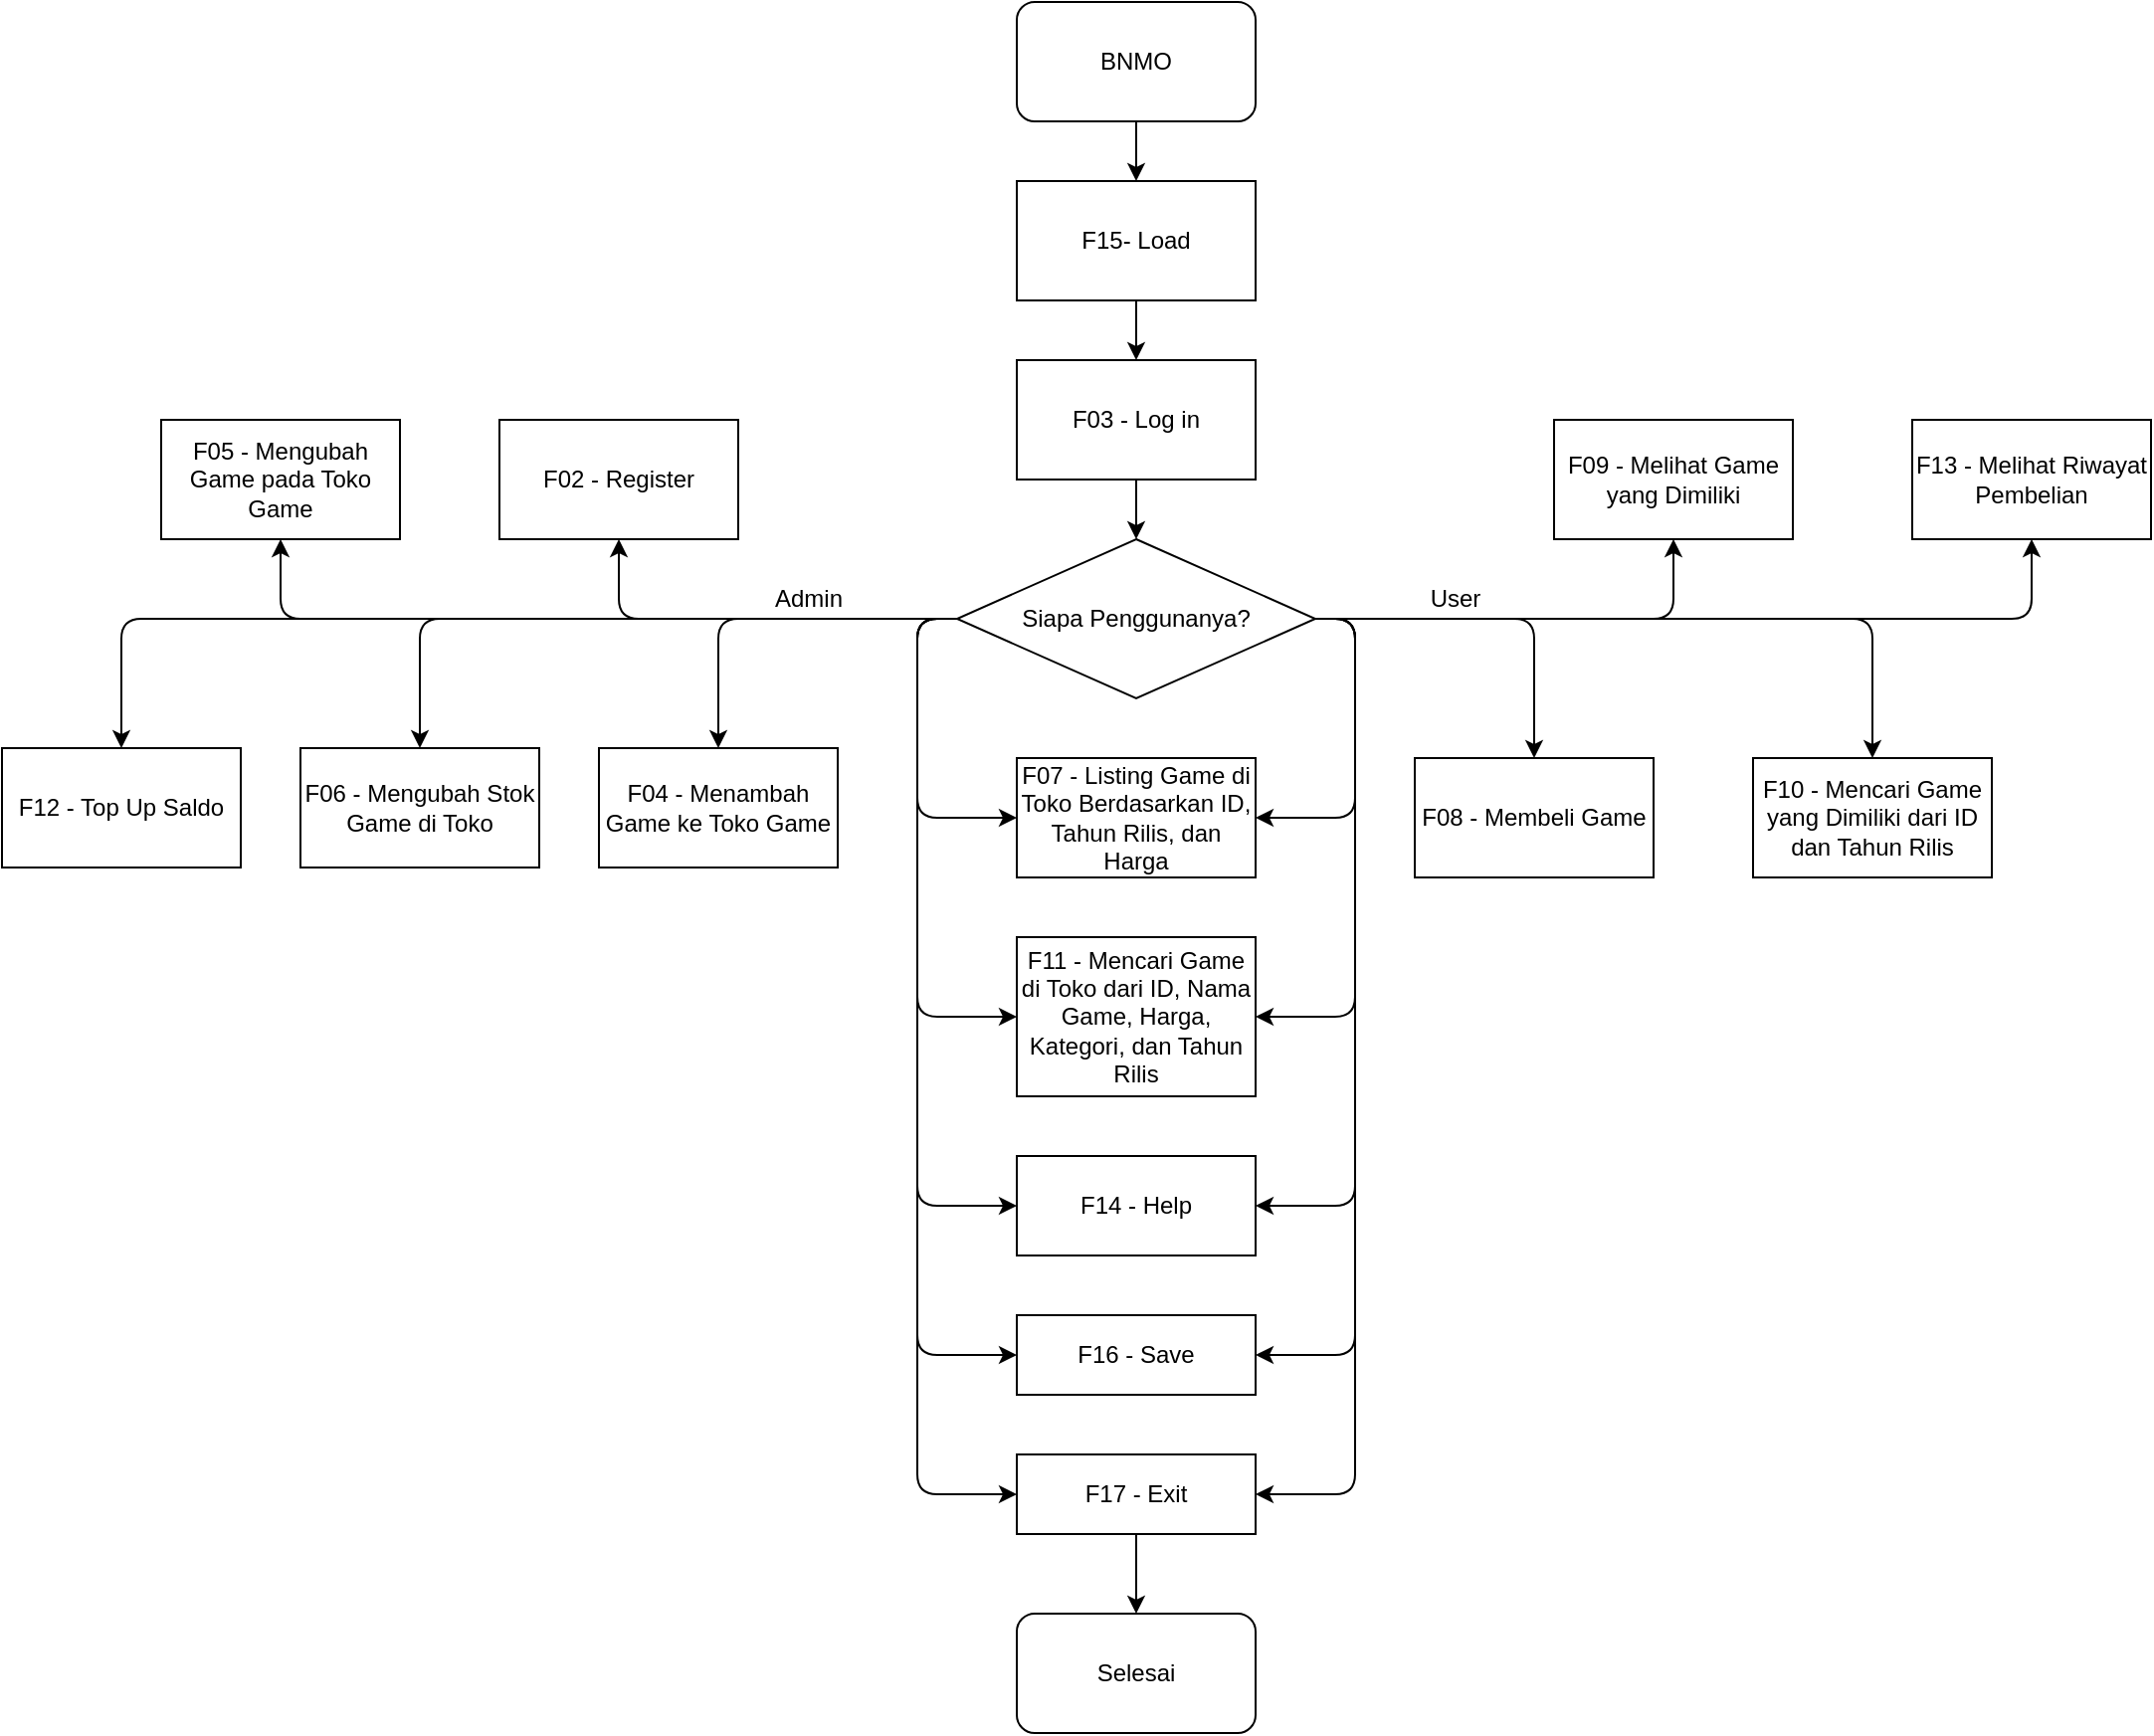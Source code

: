 <mxfile>
    <diagram id="wxAlzM6GobpBu3EBlrAf" name="Dekomposisi berdasarkan role">
        <mxGraphModel dx="2760" dy="1292" grid="1" gridSize="10" guides="1" tooltips="1" connect="1" arrows="1" fold="1" page="1" pageScale="1" pageWidth="1600" pageHeight="900" math="0" shadow="0">
            <root>
                <mxCell id="0"/>
                <mxCell id="1" parent="0"/>
                <mxCell id="53" style="edgeStyle=orthogonalEdgeStyle;html=1;entryX=0.5;entryY=0;entryDx=0;entryDy=0;" parent="1" source="5" target="51" edge="1">
                    <mxGeometry relative="1" as="geometry"/>
                </mxCell>
                <mxCell id="5" value="BNMO" style="rounded=1;whiteSpace=wrap;html=1;" parent="1" vertex="1">
                    <mxGeometry x="580" y="15" width="120" height="60" as="geometry"/>
                </mxCell>
                <mxCell id="10" value="" style="edgeStyle=orthogonalEdgeStyle;html=1;" parent="1" source="6" target="9" edge="1">
                    <mxGeometry relative="1" as="geometry"/>
                </mxCell>
                <mxCell id="6" value="F03 - Log in" style="whiteSpace=wrap;html=1;rounded=0;" parent="1" vertex="1">
                    <mxGeometry x="580" y="195" width="120" height="60" as="geometry"/>
                </mxCell>
                <mxCell id="12" value="" style="edgeStyle=orthogonalEdgeStyle;html=1;" parent="1" source="9" target="11" edge="1">
                    <mxGeometry relative="1" as="geometry"/>
                </mxCell>
                <mxCell id="15" value="" style="edgeStyle=orthogonalEdgeStyle;html=1;entryX=0.5;entryY=0;entryDx=0;entryDy=0;" parent="1" source="9" target="32" edge="1">
                    <mxGeometry relative="1" as="geometry">
                        <mxPoint x="860" y="395" as="targetPoint"/>
                    </mxGeometry>
                </mxCell>
                <mxCell id="18" style="edgeStyle=orthogonalEdgeStyle;html=1;entryX=0.5;entryY=1;entryDx=0;entryDy=0;" parent="1" source="9" target="17" edge="1">
                    <mxGeometry relative="1" as="geometry">
                        <mxPoint x="390" y="345" as="targetPoint"/>
                    </mxGeometry>
                </mxCell>
                <mxCell id="20" style="edgeStyle=orthogonalEdgeStyle;html=1;exitX=0;exitY=0.5;exitDx=0;exitDy=0;entryX=0.5;entryY=0;entryDx=0;entryDy=0;" parent="1" source="9" target="19" edge="1">
                    <mxGeometry relative="1" as="geometry"/>
                </mxCell>
                <mxCell id="33" style="edgeStyle=orthogonalEdgeStyle;html=1;exitX=0;exitY=0.5;exitDx=0;exitDy=0;entryX=0;entryY=0.5;entryDx=0;entryDy=0;" parent="1" source="9" target="21" edge="1">
                    <mxGeometry relative="1" as="geometry">
                        <Array as="points">
                            <mxPoint x="530" y="325"/>
                            <mxPoint x="530" y="425"/>
                        </Array>
                    </mxGeometry>
                </mxCell>
                <mxCell id="34" style="edgeStyle=orthogonalEdgeStyle;html=1;exitX=1;exitY=0.5;exitDx=0;exitDy=0;entryX=1;entryY=0.5;entryDx=0;entryDy=0;" parent="1" source="9" target="21" edge="1">
                    <mxGeometry relative="1" as="geometry">
                        <Array as="points">
                            <mxPoint x="750" y="325"/>
                            <mxPoint x="750" y="425"/>
                        </Array>
                    </mxGeometry>
                </mxCell>
                <mxCell id="36" style="edgeStyle=orthogonalEdgeStyle;html=1;exitX=1;exitY=0.5;exitDx=0;exitDy=0;entryX=0.5;entryY=1;entryDx=0;entryDy=0;" parent="1" source="9" target="35" edge="1">
                    <mxGeometry relative="1" as="geometry"/>
                </mxCell>
                <mxCell id="38" style="edgeStyle=orthogonalEdgeStyle;html=1;exitX=1;exitY=0.5;exitDx=0;exitDy=0;entryX=0.5;entryY=0;entryDx=0;entryDy=0;" parent="1" source="9" target="37" edge="1">
                    <mxGeometry relative="1" as="geometry"/>
                </mxCell>
                <mxCell id="40" style="edgeStyle=orthogonalEdgeStyle;html=1;exitX=0;exitY=0.5;exitDx=0;exitDy=0;entryX=0;entryY=0.5;entryDx=0;entryDy=0;" parent="1" source="9" target="39" edge="1">
                    <mxGeometry relative="1" as="geometry">
                        <Array as="points">
                            <mxPoint x="530" y="325"/>
                            <mxPoint x="530" y="525"/>
                        </Array>
                    </mxGeometry>
                </mxCell>
                <mxCell id="41" style="edgeStyle=orthogonalEdgeStyle;html=1;exitX=1;exitY=0.5;exitDx=0;exitDy=0;entryX=1;entryY=0.5;entryDx=0;entryDy=0;" parent="1" source="9" target="39" edge="1">
                    <mxGeometry relative="1" as="geometry">
                        <Array as="points">
                            <mxPoint x="750" y="325"/>
                            <mxPoint x="750" y="525"/>
                        </Array>
                    </mxGeometry>
                </mxCell>
                <mxCell id="43" style="edgeStyle=orthogonalEdgeStyle;html=1;exitX=0;exitY=0.5;exitDx=0;exitDy=0;entryX=0.5;entryY=0;entryDx=0;entryDy=0;" parent="1" source="9" target="42" edge="1">
                    <mxGeometry relative="1" as="geometry"/>
                </mxCell>
                <mxCell id="46" style="edgeStyle=orthogonalEdgeStyle;html=1;entryX=0.5;entryY=1;entryDx=0;entryDy=0;exitX=0;exitY=0.5;exitDx=0;exitDy=0;" parent="1" source="9" target="45" edge="1">
                    <mxGeometry relative="1" as="geometry"/>
                </mxCell>
                <mxCell id="47" style="edgeStyle=orthogonalEdgeStyle;html=1;exitX=1;exitY=0.5;exitDx=0;exitDy=0;entryX=0.5;entryY=1;entryDx=0;entryDy=0;" parent="1" source="9" target="44" edge="1">
                    <mxGeometry relative="1" as="geometry"/>
                </mxCell>
                <mxCell id="49" style="edgeStyle=orthogonalEdgeStyle;html=1;exitX=1;exitY=0.5;exitDx=0;exitDy=0;entryX=1;entryY=0.5;entryDx=0;entryDy=0;" parent="1" source="9" target="48" edge="1">
                    <mxGeometry relative="1" as="geometry">
                        <Array as="points">
                            <mxPoint x="750" y="325"/>
                            <mxPoint x="750" y="620"/>
                        </Array>
                    </mxGeometry>
                </mxCell>
                <mxCell id="50" style="edgeStyle=none;html=1;exitX=0;exitY=0.5;exitDx=0;exitDy=0;entryX=0;entryY=0.5;entryDx=0;entryDy=0;" parent="1" source="9" target="48" edge="1">
                    <mxGeometry relative="1" as="geometry">
                        <Array as="points">
                            <mxPoint x="530" y="325"/>
                            <mxPoint x="530" y="620"/>
                        </Array>
                    </mxGeometry>
                </mxCell>
                <mxCell id="57" style="edgeStyle=orthogonalEdgeStyle;html=1;entryX=1;entryY=0.5;entryDx=0;entryDy=0;" parent="1" target="55" edge="1">
                    <mxGeometry relative="1" as="geometry">
                        <mxPoint x="750" y="415" as="sourcePoint"/>
                        <Array as="points">
                            <mxPoint x="750" y="695"/>
                        </Array>
                    </mxGeometry>
                </mxCell>
                <mxCell id="59" style="edgeStyle=orthogonalEdgeStyle;html=1;entryX=0;entryY=0.5;entryDx=0;entryDy=0;" parent="1" target="55" edge="1">
                    <mxGeometry relative="1" as="geometry">
                        <mxPoint x="530" y="415" as="sourcePoint"/>
                        <Array as="points">
                            <mxPoint x="530" y="695"/>
                        </Array>
                    </mxGeometry>
                </mxCell>
                <mxCell id="64" style="edgeStyle=none;html=1;exitX=1;exitY=0.5;exitDx=0;exitDy=0;entryX=1;entryY=0.5;entryDx=0;entryDy=0;" parent="1" source="9" target="60" edge="1">
                    <mxGeometry relative="1" as="geometry">
                        <Array as="points">
                            <mxPoint x="750" y="325"/>
                            <mxPoint x="750" y="765"/>
                        </Array>
                    </mxGeometry>
                </mxCell>
                <mxCell id="65" style="edgeStyle=none;html=1;exitX=0;exitY=0.5;exitDx=0;exitDy=0;entryX=0;entryY=0.5;entryDx=0;entryDy=0;" parent="1" source="9" target="60" edge="1">
                    <mxGeometry relative="1" as="geometry">
                        <Array as="points">
                            <mxPoint x="530" y="325"/>
                            <mxPoint x="530" y="765"/>
                        </Array>
                    </mxGeometry>
                </mxCell>
                <mxCell id="9" value="Siapa Penggunanya?" style="rhombus;whiteSpace=wrap;html=1;rounded=0;" parent="1" vertex="1">
                    <mxGeometry x="550" y="285" width="180" height="80" as="geometry"/>
                </mxCell>
                <mxCell id="11" value="F04 - Menambah Game ke Toko Game" style="whiteSpace=wrap;html=1;rounded=0;" parent="1" vertex="1">
                    <mxGeometry x="370" y="390" width="120" height="60" as="geometry"/>
                </mxCell>
                <mxCell id="13" value="Admin" style="text;html=1;align=center;verticalAlign=middle;resizable=0;points=[];autosize=1;strokeColor=none;fillColor=none;" parent="1" vertex="1">
                    <mxGeometry x="450" y="305" width="50" height="20" as="geometry"/>
                </mxCell>
                <mxCell id="16" value="User" style="text;html=1;align=center;verticalAlign=middle;resizable=0;points=[];autosize=1;strokeColor=none;fillColor=none;" parent="1" vertex="1">
                    <mxGeometry x="780" y="305" width="40" height="20" as="geometry"/>
                </mxCell>
                <mxCell id="17" value="F05 - Mengubah Game pada Toko Game" style="whiteSpace=wrap;html=1;rounded=0;" parent="1" vertex="1">
                    <mxGeometry x="150" y="225" width="120" height="60" as="geometry"/>
                </mxCell>
                <mxCell id="19" value="F06 - Mengubah Stok Game di Toko" style="whiteSpace=wrap;html=1;rounded=0;" parent="1" vertex="1">
                    <mxGeometry x="220" y="390" width="120" height="60" as="geometry"/>
                </mxCell>
                <mxCell id="21" value="F07 - Listing Game di Toko Berdasarkan ID, Tahun Rilis, dan Harga" style="whiteSpace=wrap;html=1;rounded=0;" parent="1" vertex="1">
                    <mxGeometry x="580" y="395" width="120" height="60" as="geometry"/>
                </mxCell>
                <mxCell id="32" value="F08 - Membeli Game" style="whiteSpace=wrap;html=1;rounded=0;" parent="1" vertex="1">
                    <mxGeometry x="780" y="395" width="120" height="60" as="geometry"/>
                </mxCell>
                <mxCell id="35" value="F09 - Melihat Game yang Dimiliki" style="whiteSpace=wrap;html=1;rounded=0;" parent="1" vertex="1">
                    <mxGeometry x="850" y="225" width="120" height="60" as="geometry"/>
                </mxCell>
                <mxCell id="37" value="F10 - Mencari Game yang Dimiliki dari ID dan Tahun Rilis" style="whiteSpace=wrap;html=1;rounded=0;" parent="1" vertex="1">
                    <mxGeometry x="950" y="395" width="120" height="60" as="geometry"/>
                </mxCell>
                <mxCell id="39" value="F11 - Mencari Game di Toko dari ID, Nama Game, Harga, Kategori, dan Tahun Rilis" style="whiteSpace=wrap;html=1;rounded=0;" parent="1" vertex="1">
                    <mxGeometry x="580" y="485" width="120" height="80" as="geometry"/>
                </mxCell>
                <mxCell id="42" value="F12 - Top Up Saldo" style="whiteSpace=wrap;html=1;rounded=0;" parent="1" vertex="1">
                    <mxGeometry x="70" y="390" width="120" height="60" as="geometry"/>
                </mxCell>
                <mxCell id="44" value="F13 - Melihat Riwayat Pembelian" style="whiteSpace=wrap;html=1;rounded=0;" parent="1" vertex="1">
                    <mxGeometry x="1030" y="225" width="120" height="60" as="geometry"/>
                </mxCell>
                <mxCell id="45" value="F02 - Register" style="whiteSpace=wrap;html=1;rounded=0;" parent="1" vertex="1">
                    <mxGeometry x="320" y="225" width="120" height="60" as="geometry"/>
                </mxCell>
                <mxCell id="48" value="F14 - Help" style="whiteSpace=wrap;html=1;rounded=0;" parent="1" vertex="1">
                    <mxGeometry x="580" y="595" width="120" height="50" as="geometry"/>
                </mxCell>
                <mxCell id="54" value="" style="edgeStyle=orthogonalEdgeStyle;html=1;" parent="1" source="51" target="6" edge="1">
                    <mxGeometry relative="1" as="geometry"/>
                </mxCell>
                <mxCell id="51" value="F15- Load" style="whiteSpace=wrap;html=1;rounded=0;" parent="1" vertex="1">
                    <mxGeometry x="580" y="105" width="120" height="60" as="geometry"/>
                </mxCell>
                <mxCell id="55" value="F16 - Save" style="whiteSpace=wrap;html=1;rounded=0;" parent="1" vertex="1">
                    <mxGeometry x="580" y="675" width="120" height="40" as="geometry"/>
                </mxCell>
                <mxCell id="63" style="edgeStyle=none;html=1;entryX=0.5;entryY=0;entryDx=0;entryDy=0;" parent="1" source="60" target="62" edge="1">
                    <mxGeometry relative="1" as="geometry"/>
                </mxCell>
                <mxCell id="60" value="F17 - Exit" style="whiteSpace=wrap;html=1;rounded=0;" parent="1" vertex="1">
                    <mxGeometry x="580" y="745" width="120" height="40" as="geometry"/>
                </mxCell>
                <mxCell id="62" value="Selesai" style="rounded=1;whiteSpace=wrap;html=1;" parent="1" vertex="1">
                    <mxGeometry x="580" y="825" width="120" height="60" as="geometry"/>
                </mxCell>
            </root>
        </mxGraphModel>
    </diagram>
    <diagram id="yZdyE0BTcisY-PstfGi8" name="F02">
        <mxGraphModel dx="418" dy="196" grid="1" gridSize="10" guides="1" tooltips="1" connect="1" arrows="1" fold="1" page="1" pageScale="1" pageWidth="1600" pageHeight="900" math="0" shadow="0">
            <root>
                <mxCell id="SBcsvIYYiJXPloKk3Q9L-0"/>
                <mxCell id="SBcsvIYYiJXPloKk3Q9L-1" parent="SBcsvIYYiJXPloKk3Q9L-0"/>
                <mxCell id="8g9Gn1TQnUZmlwp0aNMJ-9" style="edgeStyle=none;html=1;exitX=0.5;exitY=1;exitDx=0;exitDy=0;entryX=0.5;entryY=0;entryDx=0;entryDy=0;" parent="SBcsvIYYiJXPloKk3Q9L-1" source="8g9Gn1TQnUZmlwp0aNMJ-1" target="8g9Gn1TQnUZmlwp0aNMJ-4" edge="1">
                    <mxGeometry relative="1" as="geometry"/>
                </mxCell>
                <mxCell id="8g9Gn1TQnUZmlwp0aNMJ-1" value="F02 - Register" style="rounded=1;whiteSpace=wrap;html=1;" parent="SBcsvIYYiJXPloKk3Q9L-1" vertex="1">
                    <mxGeometry x="440" y="30" width="120" height="60" as="geometry"/>
                </mxCell>
                <mxCell id="8g9Gn1TQnUZmlwp0aNMJ-6" value="" style="edgeStyle=none;html=1;" parent="SBcsvIYYiJXPloKk3Q9L-1" source="8g9Gn1TQnUZmlwp0aNMJ-4" target="8g9Gn1TQnUZmlwp0aNMJ-5" edge="1">
                    <mxGeometry relative="1" as="geometry"/>
                </mxCell>
                <mxCell id="8g9Gn1TQnUZmlwp0aNMJ-4" value="input(nama)" style="shape=parallelogram;perimeter=parallelogramPerimeter;whiteSpace=wrap;html=1;fixedSize=1;" parent="SBcsvIYYiJXPloKk3Q9L-1" vertex="1">
                    <mxGeometry x="440" y="130" width="120" height="60" as="geometry"/>
                </mxCell>
                <mxCell id="8g9Gn1TQnUZmlwp0aNMJ-8" value="" style="edgeStyle=none;html=1;" parent="SBcsvIYYiJXPloKk3Q9L-1" source="8g9Gn1TQnUZmlwp0aNMJ-5" target="8g9Gn1TQnUZmlwp0aNMJ-7" edge="1">
                    <mxGeometry relative="1" as="geometry"/>
                </mxCell>
                <mxCell id="8g9Gn1TQnUZmlwp0aNMJ-5" value="input(username)" style="shape=parallelogram;perimeter=parallelogramPerimeter;whiteSpace=wrap;html=1;fixedSize=1;" parent="SBcsvIYYiJXPloKk3Q9L-1" vertex="1">
                    <mxGeometry x="440" y="230" width="120" height="60" as="geometry"/>
                </mxCell>
                <mxCell id="mcqiJNpLfXlirdxQEUCr-3" value="" style="edgeStyle=none;html=1;" parent="SBcsvIYYiJXPloKk3Q9L-1" source="8g9Gn1TQnUZmlwp0aNMJ-7" target="mcqiJNpLfXlirdxQEUCr-2" edge="1">
                    <mxGeometry relative="1" as="geometry"/>
                </mxCell>
                <mxCell id="8g9Gn1TQnUZmlwp0aNMJ-7" value="input(password)" style="shape=parallelogram;perimeter=parallelogramPerimeter;whiteSpace=wrap;html=1;fixedSize=1;" parent="SBcsvIYYiJXPloKk3Q9L-1" vertex="1">
                    <mxGeometry x="440" y="330" width="120" height="60" as="geometry"/>
                </mxCell>
                <mxCell id="mcqiJNpLfXlirdxQEUCr-5" value="" style="edgeStyle=none;html=1;" parent="SBcsvIYYiJXPloKk3Q9L-1" source="mcqiJNpLfXlirdxQEUCr-2" target="mcqiJNpLfXlirdxQEUCr-4" edge="1">
                    <mxGeometry relative="1" as="geometry"/>
                </mxCell>
                <mxCell id="mcqiJNpLfXlirdxQEUCr-9" style="edgeStyle=none;html=1;exitX=0;exitY=0.5;exitDx=0;exitDy=0;entryX=0;entryY=0.5;entryDx=0;entryDy=0;" parent="SBcsvIYYiJXPloKk3Q9L-1" source="mcqiJNpLfXlirdxQEUCr-2" target="8g9Gn1TQnUZmlwp0aNMJ-4" edge="1">
                    <mxGeometry relative="1" as="geometry">
                        <Array as="points">
                            <mxPoint x="310" y="480"/>
                            <mxPoint x="310" y="160"/>
                        </Array>
                    </mxGeometry>
                </mxCell>
                <mxCell id="mcqiJNpLfXlirdxQEUCr-2" value="Apakah username sudah terpakai?" style="rhombus;whiteSpace=wrap;html=1;" parent="SBcsvIYYiJXPloKk3Q9L-1" vertex="1">
                    <mxGeometry x="360" y="440" width="280" height="80" as="geometry"/>
                </mxCell>
                <mxCell id="mcqiJNpLfXlirdxQEUCr-8" style="edgeStyle=none;html=1;exitX=0.5;exitY=1;exitDx=0;exitDy=0;" parent="SBcsvIYYiJXPloKk3Q9L-1" source="mcqiJNpLfXlirdxQEUCr-4" target="mcqiJNpLfXlirdxQEUCr-7" edge="1">
                    <mxGeometry relative="1" as="geometry"/>
                </mxCell>
                <mxCell id="mcqiJNpLfXlirdxQEUCr-4" value="User terdaftar" style="whiteSpace=wrap;html=1;" parent="SBcsvIYYiJXPloKk3Q9L-1" vertex="1">
                    <mxGeometry x="440" y="610" width="120" height="60" as="geometry"/>
                </mxCell>
                <mxCell id="mcqiJNpLfXlirdxQEUCr-6" value="Belum" style="text;html=1;align=center;verticalAlign=middle;resizable=0;points=[];autosize=1;strokeColor=none;fillColor=none;" parent="SBcsvIYYiJXPloKk3Q9L-1" vertex="1">
                    <mxGeometry x="500" y="550" width="50" height="20" as="geometry"/>
                </mxCell>
                <mxCell id="mcqiJNpLfXlirdxQEUCr-7" value="Return" style="rounded=1;whiteSpace=wrap;html=1;" parent="SBcsvIYYiJXPloKk3Q9L-1" vertex="1">
                    <mxGeometry x="440" y="730" width="120" height="60" as="geometry"/>
                </mxCell>
                <mxCell id="mcqiJNpLfXlirdxQEUCr-10" value="Sudah" style="text;html=1;align=center;verticalAlign=middle;resizable=0;points=[];autosize=1;strokeColor=none;fillColor=none;" parent="SBcsvIYYiJXPloKk3Q9L-1" vertex="1">
                    <mxGeometry x="310" y="480" width="50" height="20" as="geometry"/>
                </mxCell>
                <mxCell id="lU1TFgiTM4GyYG775ACk-2" style="edgeStyle=orthogonalEdgeStyle;html=1;entryX=1;entryY=0.5;entryDx=0;entryDy=0;" parent="SBcsvIYYiJXPloKk3Q9L-1" source="lU1TFgiTM4GyYG775ACk-0" target="lU1TFgiTM4GyYG775ACk-1" edge="1">
                    <mxGeometry relative="1" as="geometry"/>
                </mxCell>
                <mxCell id="lU1TFgiTM4GyYG775ACk-6" value="" style="edgeStyle=orthogonalEdgeStyle;html=1;" parent="SBcsvIYYiJXPloKk3Q9L-1" source="lU1TFgiTM4GyYG775ACk-0" target="lU1TFgiTM4GyYG775ACk-5" edge="1">
                    <mxGeometry relative="1" as="geometry"/>
                </mxCell>
                <mxCell id="lU1TFgiTM4GyYG775ACk-0" value="F02 - Register" style="rounded=1;whiteSpace=wrap;html=1;" parent="SBcsvIYYiJXPloKk3Q9L-1" vertex="1">
                    <mxGeometry x="1120" y="170" width="120" height="60" as="geometry"/>
                </mxCell>
                <mxCell id="lU1TFgiTM4GyYG775ACk-4" value="" style="edgeStyle=orthogonalEdgeStyle;html=1;entryX=0;entryY=0.5;entryDx=0;entryDy=0;" parent="SBcsvIYYiJXPloKk3Q9L-1" source="lU1TFgiTM4GyYG775ACk-1" target="lU1TFgiTM4GyYG775ACk-3" edge="1">
                    <mxGeometry relative="1" as="geometry"/>
                </mxCell>
                <mxCell id="lU1TFgiTM4GyYG775ACk-1" value="pengecekan username unik (pada database)" style="rounded=1;whiteSpace=wrap;html=1;" parent="SBcsvIYYiJXPloKk3Q9L-1" vertex="1">
                    <mxGeometry x="930" y="320" width="120" height="60" as="geometry"/>
                </mxCell>
                <mxCell id="lU1TFgiTM4GyYG775ACk-3" value="search" style="whiteSpace=wrap;html=1;rounded=1;" parent="SBcsvIYYiJXPloKk3Q9L-1" vertex="1">
                    <mxGeometry x="1020" y="410" width="120" height="60" as="geometry"/>
                </mxCell>
                <mxCell id="lU1TFgiTM4GyYG775ACk-5" value="validasi username&lt;br&gt;(alphanumeric, _, -)" style="rounded=1;whiteSpace=wrap;html=1;" parent="SBcsvIYYiJXPloKk3Q9L-1" vertex="1">
                    <mxGeometry x="1220" y="320" width="120" height="60" as="geometry"/>
                </mxCell>
                <mxCell id="NXPgfJrpJmYdsDKCI20o-1" value="&lt;h1&gt;keterangan&lt;/h1&gt;&lt;div&gt;membutuhkan fungsi save untuk menyimpan penambahan akun pada csv&lt;/div&gt;" style="text;html=1;strokeColor=none;fillColor=none;spacing=5;spacingTop=-20;whiteSpace=wrap;overflow=hidden;rounded=0;" parent="SBcsvIYYiJXPloKk3Q9L-1" vertex="1">
                    <mxGeometry x="1300" y="160" width="190" height="120" as="geometry"/>
                </mxCell>
            </root>
        </mxGraphModel>
    </diagram>
    <diagram id="RIjMqtAqedvdz5oG-lGK" name="F03">
        <mxGraphModel dx="575" dy="269" grid="1" gridSize="10" guides="1" tooltips="1" connect="1" arrows="1" fold="1" page="1" pageScale="1" pageWidth="850" pageHeight="1100" math="0" shadow="0">
            <root>
                <mxCell id="_mG66kF83YpA8wfjYNvI-0"/>
                <mxCell id="_mG66kF83YpA8wfjYNvI-1" parent="_mG66kF83YpA8wfjYNvI-0"/>
                <mxCell id="1VjkJtBgiVSrmS8D9vO8-1" style="edgeStyle=none;html=1;exitX=0.5;exitY=1;exitDx=0;exitDy=0;entryX=0.5;entryY=0;entryDx=0;entryDy=0;" parent="_mG66kF83YpA8wfjYNvI-1" source="M2jdIo1DWa19AR5cvk7h-0" target="1VjkJtBgiVSrmS8D9vO8-0" edge="1">
                    <mxGeometry relative="1" as="geometry"/>
                </mxCell>
                <mxCell id="M2jdIo1DWa19AR5cvk7h-0" value="F03 - Log In" style="rounded=1;whiteSpace=wrap;html=1;" parent="_mG66kF83YpA8wfjYNvI-1" vertex="1">
                    <mxGeometry x="140" y="30" width="120" height="60" as="geometry"/>
                </mxCell>
                <mxCell id="1VjkJtBgiVSrmS8D9vO8-3" value="" style="edgeStyle=none;html=1;" parent="_mG66kF83YpA8wfjYNvI-1" source="1VjkJtBgiVSrmS8D9vO8-0" target="1VjkJtBgiVSrmS8D9vO8-2" edge="1">
                    <mxGeometry relative="1" as="geometry"/>
                </mxCell>
                <mxCell id="1VjkJtBgiVSrmS8D9vO8-0" value="input(username)" style="shape=parallelogram;perimeter=parallelogramPerimeter;whiteSpace=wrap;html=1;fixedSize=1;" parent="_mG66kF83YpA8wfjYNvI-1" vertex="1">
                    <mxGeometry x="140" y="140" width="120" height="60" as="geometry"/>
                </mxCell>
                <mxCell id="LLcb9atJtg5cmZ1z1O9j-1" value="" style="edgeStyle=none;html=1;" parent="_mG66kF83YpA8wfjYNvI-1" source="1VjkJtBgiVSrmS8D9vO8-2" target="LLcb9atJtg5cmZ1z1O9j-0" edge="1">
                    <mxGeometry relative="1" as="geometry"/>
                </mxCell>
                <mxCell id="1VjkJtBgiVSrmS8D9vO8-2" value="input(password)" style="shape=parallelogram;perimeter=parallelogramPerimeter;whiteSpace=wrap;html=1;fixedSize=1;" parent="_mG66kF83YpA8wfjYNvI-1" vertex="1">
                    <mxGeometry x="140" y="250" width="120" height="60" as="geometry"/>
                </mxCell>
                <mxCell id="m_KUURMWE24QnCMEDOF4-0" style="edgeStyle=orthogonalEdgeStyle;html=1;entryX=0.5;entryY=0;entryDx=0;entryDy=0;" parent="_mG66kF83YpA8wfjYNvI-1" source="m_KUURMWE24QnCMEDOF4-3" target="m_KUURMWE24QnCMEDOF4-4" edge="1">
                    <mxGeometry relative="1" as="geometry"/>
                </mxCell>
                <mxCell id="m_KUURMWE24QnCMEDOF4-1" style="edgeStyle=orthogonalEdgeStyle;html=1;" parent="_mG66kF83YpA8wfjYNvI-1" source="m_KUURMWE24QnCMEDOF4-3" target="m_KUURMWE24QnCMEDOF4-5" edge="1">
                    <mxGeometry relative="1" as="geometry"/>
                </mxCell>
                <mxCell id="m_KUURMWE24QnCMEDOF4-2" style="edgeStyle=orthogonalEdgeStyle;html=1;entryX=0.5;entryY=0;entryDx=0;entryDy=0;" parent="_mG66kF83YpA8wfjYNvI-1" source="m_KUURMWE24QnCMEDOF4-3" target="m_KUURMWE24QnCMEDOF4-6" edge="1">
                    <mxGeometry relative="1" as="geometry"/>
                </mxCell>
                <mxCell id="m_KUURMWE24QnCMEDOF4-3" value="F03 -log in" style="rounded=1;whiteSpace=wrap;html=1;" parent="_mG66kF83YpA8wfjYNvI-1" vertex="1">
                    <mxGeometry x="530" y="40" width="120" height="60" as="geometry"/>
                </mxCell>
                <mxCell id="m_KUURMWE24QnCMEDOF4-4" value="input username &amp;amp; password" style="rounded=0;whiteSpace=wrap;html=1;glass=0;" parent="_mG66kF83YpA8wfjYNvI-1" vertex="1">
                    <mxGeometry x="370" y="140" width="120" height="60" as="geometry"/>
                </mxCell>
                <mxCell id="m_KUURMWE24QnCMEDOF4-5" value="search username &amp;amp; password di database" style="rounded=0;whiteSpace=wrap;html=1;" parent="_mG66kF83YpA8wfjYNvI-1" vertex="1">
                    <mxGeometry x="530" y="140" width="120" height="60" as="geometry"/>
                </mxCell>
                <mxCell id="m_KUURMWE24QnCMEDOF4-6" value="masuk ke program" style="rounded=0;whiteSpace=wrap;html=1;" parent="_mG66kF83YpA8wfjYNvI-1" vertex="1">
                    <mxGeometry x="690" y="140" width="120" height="60" as="geometry"/>
                </mxCell>
                <mxCell id="LLcb9atJtg5cmZ1z1O9j-6" value="" style="edgeStyle=none;html=1;" parent="_mG66kF83YpA8wfjYNvI-1" source="LLcb9atJtg5cmZ1z1O9j-0" target="LLcb9atJtg5cmZ1z1O9j-5" edge="1">
                    <mxGeometry relative="1" as="geometry"/>
                </mxCell>
                <mxCell id="LLcb9atJtg5cmZ1z1O9j-0" value="Search Username dan Password di Database" style="whiteSpace=wrap;html=1;" parent="_mG66kF83YpA8wfjYNvI-1" vertex="1">
                    <mxGeometry x="140" y="360" width="120" height="60" as="geometry"/>
                </mxCell>
                <mxCell id="LLcb9atJtg5cmZ1z1O9j-7" style="edgeStyle=none;html=1;exitX=0;exitY=0.5;exitDx=0;exitDy=0;entryX=0;entryY=0.5;entryDx=0;entryDy=0;" parent="_mG66kF83YpA8wfjYNvI-1" source="LLcb9atJtg5cmZ1z1O9j-5" target="1VjkJtBgiVSrmS8D9vO8-0" edge="1">
                    <mxGeometry relative="1" as="geometry">
                        <Array as="points">
                            <mxPoint x="10" y="520"/>
                            <mxPoint x="10" y="170"/>
                        </Array>
                    </mxGeometry>
                </mxCell>
                <mxCell id="LLcb9atJtg5cmZ1z1O9j-10" style="edgeStyle=none;html=1;exitX=0.5;exitY=1;exitDx=0;exitDy=0;entryX=0.5;entryY=0;entryDx=0;entryDy=0;" parent="_mG66kF83YpA8wfjYNvI-1" source="LLcb9atJtg5cmZ1z1O9j-5" target="LLcb9atJtg5cmZ1z1O9j-9" edge="1">
                    <mxGeometry relative="1" as="geometry"/>
                </mxCell>
                <mxCell id="LLcb9atJtg5cmZ1z1O9j-5" value="Apakah username dan password benar?" style="rhombus;whiteSpace=wrap;html=1;" parent="_mG66kF83YpA8wfjYNvI-1" vertex="1">
                    <mxGeometry x="50" y="480" width="300" height="80" as="geometry"/>
                </mxCell>
                <mxCell id="LLcb9atJtg5cmZ1z1O9j-8" value="Salah" style="text;html=1;align=center;verticalAlign=middle;resizable=0;points=[];autosize=1;strokeColor=none;fillColor=none;" parent="_mG66kF83YpA8wfjYNvI-1" vertex="1">
                    <mxGeometry x="5" y="530" width="50" height="20" as="geometry"/>
                </mxCell>
                <mxCell id="LLcb9atJtg5cmZ1z1O9j-9" value="pembatasan akses diangkat;&lt;br&gt;&lt;br&gt;lanjut ke program utama" style="rounded=1;whiteSpace=wrap;html=1;glass=0;" parent="_mG66kF83YpA8wfjYNvI-1" vertex="1">
                    <mxGeometry x="130" y="620" width="140" height="110" as="geometry"/>
                </mxCell>
                <mxCell id="LLcb9atJtg5cmZ1z1O9j-11" value="Benar" style="text;html=1;align=center;verticalAlign=middle;resizable=0;points=[];autosize=1;strokeColor=none;fillColor=none;" parent="_mG66kF83YpA8wfjYNvI-1" vertex="1">
                    <mxGeometry x="200" y="580" width="50" height="20" as="geometry"/>
                </mxCell>
            </root>
        </mxGraphModel>
    </diagram>
    <diagram id="Xwd7mY2441P3FIpXFi3U" name="F04">
        <mxGraphModel dx="690" dy="323" grid="1" gridSize="10" guides="1" tooltips="1" connect="1" arrows="1" fold="1" page="1" pageScale="1" pageWidth="827" pageHeight="1169" math="0" shadow="0">
            <root>
                <mxCell id="Swh0pJ4D5cBUGqY8b_GR-0"/>
                <mxCell id="Swh0pJ4D5cBUGqY8b_GR-1" parent="Swh0pJ4D5cBUGqY8b_GR-0"/>
                <mxCell id="Ime0kuvytx--Qfxrom7x-10" style="edgeStyle=none;html=1;exitX=0.5;exitY=1;exitDx=0;exitDy=0;entryX=0.5;entryY=0;entryDx=0;entryDy=0;" parent="Swh0pJ4D5cBUGqY8b_GR-1" source="Ime0kuvytx--Qfxrom7x-0" target="Ime0kuvytx--Qfxrom7x-1" edge="1">
                    <mxGeometry relative="1" as="geometry"/>
                </mxCell>
                <mxCell id="Ime0kuvytx--Qfxrom7x-0" value="F04 - Menambah Game ke Toko Game" style="rounded=1;whiteSpace=wrap;html=1;" parent="Swh0pJ4D5cBUGqY8b_GR-1" vertex="1">
                    <mxGeometry x="120" y="30" width="160" height="60" as="geometry"/>
                </mxCell>
                <mxCell id="Ime0kuvytx--Qfxrom7x-3" value="" style="edgeStyle=none;html=1;" parent="Swh0pJ4D5cBUGqY8b_GR-1" source="Ime0kuvytx--Qfxrom7x-1" target="Ime0kuvytx--Qfxrom7x-2" edge="1">
                    <mxGeometry relative="1" as="geometry"/>
                </mxCell>
                <mxCell id="Ime0kuvytx--Qfxrom7x-1" value="input(nama_game)" style="shape=parallelogram;perimeter=parallelogramPerimeter;whiteSpace=wrap;html=1;fixedSize=1;rounded=0;glass=0;" parent="Swh0pJ4D5cBUGqY8b_GR-1" vertex="1">
                    <mxGeometry x="120" y="140" width="160" height="60" as="geometry"/>
                </mxCell>
                <mxCell id="Ime0kuvytx--Qfxrom7x-5" value="" style="edgeStyle=none;html=1;" parent="Swh0pJ4D5cBUGqY8b_GR-1" source="Ime0kuvytx--Qfxrom7x-2" target="Ime0kuvytx--Qfxrom7x-4" edge="1">
                    <mxGeometry relative="1" as="geometry"/>
                </mxCell>
                <mxCell id="Ime0kuvytx--Qfxrom7x-2" value="input(kategori)" style="shape=parallelogram;perimeter=parallelogramPerimeter;whiteSpace=wrap;html=1;fixedSize=1;rounded=0;glass=0;" parent="Swh0pJ4D5cBUGqY8b_GR-1" vertex="1">
                    <mxGeometry x="120" y="240" width="160" height="60" as="geometry"/>
                </mxCell>
                <mxCell id="Ime0kuvytx--Qfxrom7x-7" value="" style="edgeStyle=none;html=1;" parent="Swh0pJ4D5cBUGqY8b_GR-1" source="Ime0kuvytx--Qfxrom7x-4" target="Ime0kuvytx--Qfxrom7x-6" edge="1">
                    <mxGeometry relative="1" as="geometry"/>
                </mxCell>
                <mxCell id="Ime0kuvytx--Qfxrom7x-4" value="input(tahun_rilis)" style="shape=parallelogram;perimeter=parallelogramPerimeter;whiteSpace=wrap;html=1;fixedSize=1;rounded=0;glass=0;" parent="Swh0pJ4D5cBUGqY8b_GR-1" vertex="1">
                    <mxGeometry x="120" y="340" width="160" height="60" as="geometry"/>
                </mxCell>
                <mxCell id="Ime0kuvytx--Qfxrom7x-9" value="" style="edgeStyle=none;html=1;" parent="Swh0pJ4D5cBUGqY8b_GR-1" source="Ime0kuvytx--Qfxrom7x-6" target="Ime0kuvytx--Qfxrom7x-8" edge="1">
                    <mxGeometry relative="1" as="geometry"/>
                </mxCell>
                <mxCell id="Ime0kuvytx--Qfxrom7x-6" value="input(harga)" style="shape=parallelogram;perimeter=parallelogramPerimeter;whiteSpace=wrap;html=1;fixedSize=1;rounded=0;glass=0;" parent="Swh0pJ4D5cBUGqY8b_GR-1" vertex="1">
                    <mxGeometry x="120" y="440" width="160" height="60" as="geometry"/>
                </mxCell>
                <mxCell id="Ime0kuvytx--Qfxrom7x-12" value="" style="edgeStyle=none;html=1;" parent="Swh0pJ4D5cBUGqY8b_GR-1" source="Ime0kuvytx--Qfxrom7x-8" target="Ime0kuvytx--Qfxrom7x-11" edge="1">
                    <mxGeometry relative="1" as="geometry"/>
                </mxCell>
                <mxCell id="Ime0kuvytx--Qfxrom7x-8" value="input(stok_awal)" style="shape=parallelogram;perimeter=parallelogramPerimeter;whiteSpace=wrap;html=1;fixedSize=1;rounded=0;glass=0;" parent="Swh0pJ4D5cBUGqY8b_GR-1" vertex="1">
                    <mxGeometry x="120" y="540" width="160" height="60" as="geometry"/>
                </mxCell>
                <mxCell id="Ime0kuvytx--Qfxrom7x-14" style="edgeStyle=none;html=1;exitX=0.5;exitY=1;exitDx=0;exitDy=0;entryX=0.5;entryY=0;entryDx=0;entryDy=0;" parent="Swh0pJ4D5cBUGqY8b_GR-1" source="Ime0kuvytx--Qfxrom7x-11" target="Ime0kuvytx--Qfxrom7x-13" edge="1">
                    <mxGeometry relative="1" as="geometry"/>
                </mxCell>
                <mxCell id="Ime0kuvytx--Qfxrom7x-16" style="edgeStyle=none;html=1;exitX=0;exitY=0.5;exitDx=0;exitDy=0;entryX=0;entryY=0.5;entryDx=0;entryDy=0;" parent="Swh0pJ4D5cBUGqY8b_GR-1" source="Ime0kuvytx--Qfxrom7x-11" target="Ime0kuvytx--Qfxrom7x-1" edge="1">
                    <mxGeometry relative="1" as="geometry">
                        <Array as="points">
                            <mxPoint x="40" y="710"/>
                            <mxPoint x="40" y="170"/>
                        </Array>
                    </mxGeometry>
                </mxCell>
                <mxCell id="Ime0kuvytx--Qfxrom7x-11" value="Apakah semua input valid?" style="rhombus;whiteSpace=wrap;html=1;rounded=0;glass=0;" parent="Swh0pJ4D5cBUGqY8b_GR-1" vertex="1">
                    <mxGeometry x="90" y="670" width="220" height="80" as="geometry"/>
                </mxCell>
                <mxCell id="Ime0kuvytx--Qfxrom7x-19" value="" style="edgeStyle=none;html=1;entryX=0.5;entryY=0;entryDx=0;entryDy=0;" parent="Swh0pJ4D5cBUGqY8b_GR-1" source="Ime0kuvytx--Qfxrom7x-13" target="Ime0kuvytx--Qfxrom7x-20" edge="1">
                    <mxGeometry relative="1" as="geometry">
                        <mxPoint x="200" y="960" as="targetPoint"/>
                    </mxGeometry>
                </mxCell>
                <mxCell id="Ime0kuvytx--Qfxrom7x-13" value="Simpan game ke game.csv" style="rounded=0;whiteSpace=wrap;html=1;glass=0;" parent="Swh0pJ4D5cBUGqY8b_GR-1" vertex="1">
                    <mxGeometry x="140" y="800" width="120" height="60" as="geometry"/>
                </mxCell>
                <mxCell id="Ime0kuvytx--Qfxrom7x-15" value="Ya" style="text;html=1;align=center;verticalAlign=middle;resizable=0;points=[];autosize=1;strokeColor=none;fillColor=none;" parent="Swh0pJ4D5cBUGqY8b_GR-1" vertex="1">
                    <mxGeometry x="200" y="770" width="30" height="20" as="geometry"/>
                </mxCell>
                <mxCell id="Ime0kuvytx--Qfxrom7x-17" value="Tidak" style="text;html=1;align=center;verticalAlign=middle;resizable=0;points=[];autosize=1;strokeColor=none;fillColor=none;" parent="Swh0pJ4D5cBUGqY8b_GR-1" vertex="1">
                    <mxGeometry x="50" y="710" width="40" height="20" as="geometry"/>
                </mxCell>
                <mxCell id="42_SX3Cnz8Bchhya1b8B-2" value="" style="edgeStyle=orthogonalEdgeStyle;html=1;" parent="Swh0pJ4D5cBUGqY8b_GR-1" source="42_SX3Cnz8Bchhya1b8B-0" target="42_SX3Cnz8Bchhya1b8B-1" edge="1">
                    <mxGeometry relative="1" as="geometry"/>
                </mxCell>
                <mxCell id="42_SX3Cnz8Bchhya1b8B-6" value="" style="edgeStyle=orthogonalEdgeStyle;html=1;" parent="Swh0pJ4D5cBUGqY8b_GR-1" source="42_SX3Cnz8Bchhya1b8B-0" target="42_SX3Cnz8Bchhya1b8B-5" edge="1">
                    <mxGeometry relative="1" as="geometry"/>
                </mxCell>
                <mxCell id="42_SX3Cnz8Bchhya1b8B-0" value="F04 - Menambah game" style="rounded=1;whiteSpace=wrap;html=1;" parent="Swh0pJ4D5cBUGqY8b_GR-1" vertex="1">
                    <mxGeometry x="520" y="100" width="200" height="60" as="geometry"/>
                </mxCell>
                <mxCell id="42_SX3Cnz8Bchhya1b8B-1" value="input atribut-atribut sebuah game" style="whiteSpace=wrap;html=1;rounded=1;" parent="Swh0pJ4D5cBUGqY8b_GR-1" vertex="1">
                    <mxGeometry x="414" y="230" width="120" height="60" as="geometry"/>
                </mxCell>
                <mxCell id="42_SX3Cnz8Bchhya1b8B-3" value="validasi apakah semua atribut telah terisi" style="whiteSpace=wrap;html=1;rounded=1;" parent="Swh0pJ4D5cBUGqY8b_GR-1" vertex="1">
                    <mxGeometry x="500" y="320" width="120" height="60" as="geometry"/>
                </mxCell>
                <mxCell id="42_SX3Cnz8Bchhya1b8B-4" value="" style="edgeStyle=orthogonalEdgeStyle;html=1;" parent="Swh0pJ4D5cBUGqY8b_GR-1" source="42_SX3Cnz8Bchhya1b8B-0" target="42_SX3Cnz8Bchhya1b8B-3" edge="1">
                    <mxGeometry relative="1" as="geometry"/>
                </mxCell>
                <mxCell id="42_SX3Cnz8Bchhya1b8B-5" value="menyimpan informasi pada penyimpanan sementara*" style="whiteSpace=wrap;html=1;rounded=1;" parent="Swh0pJ4D5cBUGqY8b_GR-1" vertex="1">
                    <mxGeometry x="640" y="230" width="120" height="60" as="geometry"/>
                </mxCell>
                <mxCell id="Ime0kuvytx--Qfxrom7x-20" value="Return" style="rounded=1;whiteSpace=wrap;html=1;glass=0;" parent="Swh0pJ4D5cBUGqY8b_GR-1" vertex="1">
                    <mxGeometry x="140" y="900" width="120" height="60" as="geometry"/>
                </mxCell>
                <mxCell id="Oli_cXNx4yLUfUB5rFSA-0" value="&lt;h1&gt;keterangan&lt;/h1&gt;&lt;div&gt;*membutuhkan fungsi save untuk menyimpan penambahan akun pada csv&lt;/div&gt;" style="text;html=1;strokeColor=none;fillColor=none;spacing=5;spacingTop=-20;whiteSpace=wrap;overflow=hidden;rounded=0;" parent="Swh0pJ4D5cBUGqY8b_GR-1" vertex="1">
                    <mxGeometry x="637" y="310" width="190" height="120" as="geometry"/>
                </mxCell>
            </root>
        </mxGraphModel>
    </diagram>
    <diagram id="n9Na3bkffQQknkfWHDF2" name="F05">
        <mxGraphModel dx="986" dy="461" grid="1" gridSize="10" guides="1" tooltips="1" connect="1" arrows="1" fold="1" page="1" pageScale="1" pageWidth="827" pageHeight="1169" math="0" shadow="0">
            <root>
                <mxCell id="XduCuKOVXgxRyF3U87lP-0"/>
                <mxCell id="XduCuKOVXgxRyF3U87lP-1" parent="XduCuKOVXgxRyF3U87lP-0"/>
                <mxCell id="VYXdRMvok-POJy8L4UyE-1" value="" style="edgeStyle=none;html=1;entryX=0.5;entryY=0;entryDx=0;entryDy=0;" parent="XduCuKOVXgxRyF3U87lP-1" source="KEWP7evqrpYr5Dj6bAx7-0" target="fdanCVwk_0mOSnyDtwQ1-0" edge="1">
                    <mxGeometry relative="1" as="geometry">
                        <mxPoint x="400" y="170" as="targetPoint"/>
                    </mxGeometry>
                </mxCell>
                <mxCell id="KEWP7evqrpYr5Dj6bAx7-0" value="F05 - Mengubah Game pada Toko Game" style="rounded=1;whiteSpace=wrap;html=1;" parent="XduCuKOVXgxRyF3U87lP-1" vertex="1">
                    <mxGeometry x="340" y="30" width="120" height="60" as="geometry"/>
                </mxCell>
                <mxCell id="1rD_Icp1PiyhJOa9nVuJ-3" value="" style="edgeStyle=none;html=1;" parent="XduCuKOVXgxRyF3U87lP-1" source="fdanCVwk_0mOSnyDtwQ1-0" target="1rD_Icp1PiyhJOa9nVuJ-2" edge="1">
                    <mxGeometry relative="1" as="geometry"/>
                </mxCell>
                <mxCell id="fdanCVwk_0mOSnyDtwQ1-0" value="input(id_game)" style="shape=parallelogram;perimeter=parallelogramPerimeter;whiteSpace=wrap;html=1;fixedSize=1;" parent="XduCuKOVXgxRyF3U87lP-1" vertex="1">
                    <mxGeometry x="340" y="120" width="120" height="60" as="geometry"/>
                </mxCell>
                <mxCell id="1rD_Icp1PiyhJOa9nVuJ-5" value="" style="edgeStyle=none;html=1;" parent="XduCuKOVXgxRyF3U87lP-1" source="1rD_Icp1PiyhJOa9nVuJ-2" target="1rD_Icp1PiyhJOa9nVuJ-4" edge="1">
                    <mxGeometry relative="1" as="geometry"/>
                </mxCell>
                <mxCell id="1rD_Icp1PiyhJOa9nVuJ-2" value="input(nama_&lt;br&gt;game)" style="shape=parallelogram;perimeter=parallelogramPerimeter;whiteSpace=wrap;html=1;fixedSize=1;" parent="XduCuKOVXgxRyF3U87lP-1" vertex="1">
                    <mxGeometry x="340" y="220" width="120" height="60" as="geometry"/>
                </mxCell>
                <mxCell id="1rD_Icp1PiyhJOa9nVuJ-7" value="" style="edgeStyle=none;html=1;" parent="XduCuKOVXgxRyF3U87lP-1" source="1rD_Icp1PiyhJOa9nVuJ-4" target="1rD_Icp1PiyhJOa9nVuJ-6" edge="1">
                    <mxGeometry relative="1" as="geometry"/>
                </mxCell>
                <mxCell id="1rD_Icp1PiyhJOa9nVuJ-4" value="input(kategori)" style="shape=parallelogram;perimeter=parallelogramPerimeter;whiteSpace=wrap;html=1;fixedSize=1;" parent="XduCuKOVXgxRyF3U87lP-1" vertex="1">
                    <mxGeometry x="340" y="320" width="120" height="60" as="geometry"/>
                </mxCell>
                <mxCell id="1rD_Icp1PiyhJOa9nVuJ-9" value="" style="edgeStyle=none;html=1;" parent="XduCuKOVXgxRyF3U87lP-1" source="1rD_Icp1PiyhJOa9nVuJ-6" target="1rD_Icp1PiyhJOa9nVuJ-8" edge="1">
                    <mxGeometry relative="1" as="geometry"/>
                </mxCell>
                <mxCell id="1rD_Icp1PiyhJOa9nVuJ-6" value="input(tahun_&lt;br&gt;rilis)" style="shape=parallelogram;perimeter=parallelogramPerimeter;whiteSpace=wrap;html=1;fixedSize=1;" parent="XduCuKOVXgxRyF3U87lP-1" vertex="1">
                    <mxGeometry x="340" y="420" width="120" height="60" as="geometry"/>
                </mxCell>
                <mxCell id="_iX4tVaKKpQ-W4tJCfeN-1" value="" style="edgeStyle=none;html=1;" parent="XduCuKOVXgxRyF3U87lP-1" source="1rD_Icp1PiyhJOa9nVuJ-8" edge="1">
                    <mxGeometry relative="1" as="geometry">
                        <mxPoint x="400" y="630" as="targetPoint"/>
                    </mxGeometry>
                </mxCell>
                <mxCell id="1rD_Icp1PiyhJOa9nVuJ-8" value="input(harga)" style="shape=parallelogram;perimeter=parallelogramPerimeter;whiteSpace=wrap;html=1;fixedSize=1;" parent="XduCuKOVXgxRyF3U87lP-1" vertex="1">
                    <mxGeometry x="340" y="525" width="120" height="60" as="geometry"/>
                </mxCell>
                <mxCell id="zAOlIrYktRWXHm2t3BO0-1" style="edgeStyle=none;html=1;exitX=0.5;exitY=1;exitDx=0;exitDy=0;entryX=0.5;entryY=0;entryDx=0;entryDy=0;" parent="XduCuKOVXgxRyF3U87lP-1" source="7l7A32Pp6b5ZUPv5po2C-0" target="zAOlIrYktRWXHm2t3BO0-0" edge="1">
                    <mxGeometry relative="1" as="geometry"/>
                </mxCell>
                <mxCell id="7l7A32Pp6b5ZUPv5po2C-0" value="Data di game.csv diperbaharui" style="rounded=0;whiteSpace=wrap;html=1;" parent="XduCuKOVXgxRyF3U87lP-1" vertex="1">
                    <mxGeometry x="340" y="630" width="120" height="60" as="geometry"/>
                </mxCell>
                <mxCell id="K2_1UzrzRX4f2BXz6mUh-2" value="&lt;h1&gt;NOTE&lt;/h1&gt;&lt;p&gt;&amp;nbsp;INI MAI KURANG BUAT DI DATA KL MAU DI SAVE DI CSV&lt;/p&gt;" style="text;html=1;strokeColor=none;fillColor=none;spacing=5;spacingTop=-20;whiteSpace=wrap;overflow=hidden;rounded=0;" parent="XduCuKOVXgxRyF3U87lP-1" vertex="1">
                    <mxGeometry x="70" y="750" width="190" height="120" as="geometry"/>
                </mxCell>
                <mxCell id="gXSYh6QorToQ10VSJgt4-3" value="" style="edgeStyle=orthogonalEdgeStyle;html=1;" parent="XduCuKOVXgxRyF3U87lP-1" source="gXSYh6QorToQ10VSJgt4-0" target="gXSYh6QorToQ10VSJgt4-2" edge="1">
                    <mxGeometry relative="1" as="geometry"/>
                </mxCell>
                <mxCell id="gXSYh6QorToQ10VSJgt4-5" value="" style="edgeStyle=orthogonalEdgeStyle;html=1;" parent="XduCuKOVXgxRyF3U87lP-1" source="gXSYh6QorToQ10VSJgt4-0" target="gXSYh6QorToQ10VSJgt4-4" edge="1">
                    <mxGeometry relative="1" as="geometry"/>
                </mxCell>
                <mxCell id="gXSYh6QorToQ10VSJgt4-7" value="" style="edgeStyle=orthogonalEdgeStyle;html=1;" parent="XduCuKOVXgxRyF3U87lP-1" source="gXSYh6QorToQ10VSJgt4-0" target="gXSYh6QorToQ10VSJgt4-6" edge="1">
                    <mxGeometry relative="1" as="geometry"/>
                </mxCell>
                <mxCell id="u_53YjSJL3kihmBI6AcN-2" value="" style="edgeStyle=orthogonalEdgeStyle;html=1;" parent="XduCuKOVXgxRyF3U87lP-1" source="gXSYh6QorToQ10VSJgt4-0" target="u_53YjSJL3kihmBI6AcN-1" edge="1">
                    <mxGeometry relative="1" as="geometry"/>
                </mxCell>
                <mxCell id="gXSYh6QorToQ10VSJgt4-0" value="F05 - mengubah game" style="rounded=1;whiteSpace=wrap;html=1;" parent="XduCuKOVXgxRyF3U87lP-1" vertex="1">
                    <mxGeometry x="1210" y="60" width="120" height="60" as="geometry"/>
                </mxCell>
                <mxCell id="gXSYh6QorToQ10VSJgt4-2" value="input ID game" style="whiteSpace=wrap;html=1;rounded=1;" parent="XduCuKOVXgxRyF3U87lP-1" vertex="1">
                    <mxGeometry x="940" y="220" width="120" height="60" as="geometry"/>
                </mxCell>
                <mxCell id="gXSYh6QorToQ10VSJgt4-4" value="search data pada database game berdasarkan ID" style="whiteSpace=wrap;html=1;rounded=1;" parent="XduCuKOVXgxRyF3U87lP-1" vertex="1">
                    <mxGeometry x="1090" y="260" width="120" height="60" as="geometry"/>
                </mxCell>
                <mxCell id="zAOlIrYktRWXHm2t3BO0-0" value="Return" style="rounded=1;whiteSpace=wrap;html=1;" parent="XduCuKOVXgxRyF3U87lP-1" vertex="1">
                    <mxGeometry x="340" y="730" width="120" height="60" as="geometry"/>
                </mxCell>
                <mxCell id="gXSYh6QorToQ10VSJgt4-6" value="input nilai atribut baru;&lt;br&gt;kosongkan atribut untuk tidak mengubah nilai lama" style="whiteSpace=wrap;html=1;rounded=1;" parent="XduCuKOVXgxRyF3U87lP-1" vertex="1">
                    <mxGeometry x="1230" y="280" width="180" height="100" as="geometry"/>
                </mxCell>
                <mxCell id="u_53YjSJL3kihmBI6AcN-0" value="&lt;h1&gt;keterangan&lt;/h1&gt;&lt;div&gt;*membutuhkan fungsi save untuk menyimpan penambahan akun pada csv&lt;/div&gt;" style="text;html=1;strokeColor=none;fillColor=none;spacing=5;spacingTop=-20;whiteSpace=wrap;overflow=hidden;rounded=0;" parent="XduCuKOVXgxRyF3U87lP-1" vertex="1">
                    <mxGeometry x="1440" y="40" width="190" height="120" as="geometry"/>
                </mxCell>
                <mxCell id="u_53YjSJL3kihmBI6AcN-1" value="menyimpan perubahan pada penyimpanan sementara" style="whiteSpace=wrap;html=1;rounded=1;" parent="XduCuKOVXgxRyF3U87lP-1" vertex="1">
                    <mxGeometry x="1380" y="200" width="120" height="60" as="geometry"/>
                </mxCell>
            </root>
        </mxGraphModel>
    </diagram>
    <diagram id="UMBJgz-3GBppVPyFoclO" name="F06">
        <mxGraphModel dx="1800" dy="1045" grid="1" gridSize="10" guides="1" tooltips="1" connect="1" arrows="1" fold="1" page="1" pageScale="1" pageWidth="827" pageHeight="1169" math="0" shadow="0">
            <root>
                <mxCell id="1JuHvx5Clrfonjw_gV_K-0"/>
                <mxCell id="1JuHvx5Clrfonjw_gV_K-1" parent="1JuHvx5Clrfonjw_gV_K-0"/>
                <mxCell id="wJCJMc_Jk5Q9DIUO7uya-0" style="edgeStyle=none;html=1;exitX=0.5;exitY=1;exitDx=0;exitDy=0;entryX=0.5;entryY=0;entryDx=0;entryDy=0;" parent="1JuHvx5Clrfonjw_gV_K-1" source="0OjKXkDat4sBWQ3CPiyX-0" target="0OjKXkDat4sBWQ3CPiyX-1" edge="1">
                    <mxGeometry relative="1" as="geometry"/>
                </mxCell>
                <mxCell id="0OjKXkDat4sBWQ3CPiyX-0" value="F06 - Mengubah Stok Game di Toko" style="rounded=1;whiteSpace=wrap;html=1;" parent="1JuHvx5Clrfonjw_gV_K-1" vertex="1">
                    <mxGeometry x="340" y="30" width="120" height="60" as="geometry"/>
                </mxCell>
                <mxCell id="wJCJMc_Jk5Q9DIUO7uya-2" value="" style="edgeStyle=none;html=1;" parent="1JuHvx5Clrfonjw_gV_K-1" source="0OjKXkDat4sBWQ3CPiyX-1" target="wJCJMc_Jk5Q9DIUO7uya-1" edge="1">
                    <mxGeometry relative="1" as="geometry"/>
                </mxCell>
                <mxCell id="0OjKXkDat4sBWQ3CPiyX-1" value="input(id_game)" style="shape=parallelogram;perimeter=parallelogramPerimeter;whiteSpace=wrap;html=1;fixedSize=1;rounded=0;glass=0;" parent="1JuHvx5Clrfonjw_gV_K-1" vertex="1">
                    <mxGeometry x="340" y="140" width="120" height="60" as="geometry"/>
                </mxCell>
                <mxCell id="wJCJMc_Jk5Q9DIUO7uya-8" value="" style="edgeStyle=none;html=1;" parent="1JuHvx5Clrfonjw_gV_K-1" source="0OjKXkDat4sBWQ3CPiyX-2" target="wJCJMc_Jk5Q9DIUO7uya-7" edge="1">
                    <mxGeometry relative="1" as="geometry"/>
                </mxCell>
                <mxCell id="0OjKXkDat4sBWQ3CPiyX-2" value="input(jumlah)" style="shape=parallelogram;perimeter=parallelogramPerimeter;whiteSpace=wrap;html=1;fixedSize=1;rounded=0;glass=0;" parent="1JuHvx5Clrfonjw_gV_K-1" vertex="1">
                    <mxGeometry x="340" y="390" width="120" height="60" as="geometry"/>
                </mxCell>
                <mxCell id="wJCJMc_Jk5Q9DIUO7uya-3" style="edgeStyle=none;html=1;exitX=0.5;exitY=1;exitDx=0;exitDy=0;entryX=0.5;entryY=0;entryDx=0;entryDy=0;" parent="1JuHvx5Clrfonjw_gV_K-1" source="wJCJMc_Jk5Q9DIUO7uya-1" target="0OjKXkDat4sBWQ3CPiyX-2" edge="1">
                    <mxGeometry relative="1" as="geometry"/>
                </mxCell>
                <mxCell id="wJCJMc_Jk5Q9DIUO7uya-5" style="edgeStyle=none;html=1;exitX=0;exitY=0.5;exitDx=0;exitDy=0;entryX=0;entryY=0.5;entryDx=0;entryDy=0;" parent="1JuHvx5Clrfonjw_gV_K-1" source="wJCJMc_Jk5Q9DIUO7uya-1" target="0OjKXkDat4sBWQ3CPiyX-1" edge="1">
                    <mxGeometry relative="1" as="geometry">
                        <Array as="points">
                            <mxPoint x="260" y="300"/>
                            <mxPoint x="260" y="170"/>
                        </Array>
                    </mxGeometry>
                </mxCell>
                <mxCell id="wJCJMc_Jk5Q9DIUO7uya-1" value="Apakah id_game Valid?" style="rhombus;whiteSpace=wrap;html=1;rounded=0;glass=0;" parent="1JuHvx5Clrfonjw_gV_K-1" vertex="1">
                    <mxGeometry x="300" y="260" width="200" height="80" as="geometry"/>
                </mxCell>
                <mxCell id="wJCJMc_Jk5Q9DIUO7uya-4" value="Ya" style="text;html=1;align=center;verticalAlign=middle;resizable=0;points=[];autosize=1;strokeColor=none;fillColor=none;" parent="1JuHvx5Clrfonjw_gV_K-1" vertex="1">
                    <mxGeometry x="405" y="350" width="30" height="20" as="geometry"/>
                </mxCell>
                <mxCell id="wJCJMc_Jk5Q9DIUO7uya-6" value="Tidak" style="text;html=1;align=center;verticalAlign=middle;resizable=0;points=[];autosize=1;strokeColor=none;fillColor=none;" parent="1JuHvx5Clrfonjw_gV_K-1" vertex="1">
                    <mxGeometry x="260" y="300" width="40" height="20" as="geometry"/>
                </mxCell>
                <mxCell id="wJCJMc_Jk5Q9DIUO7uya-11" style="edgeStyle=none;html=1;exitX=0;exitY=0.5;exitDx=0;exitDy=0;entryX=0.5;entryY=0;entryDx=0;entryDy=0;" parent="1JuHvx5Clrfonjw_gV_K-1" source="wJCJMc_Jk5Q9DIUO7uya-7" target="wJCJMc_Jk5Q9DIUO7uya-13" edge="1">
                    <mxGeometry relative="1" as="geometry">
                        <Array as="points">
                            <mxPoint x="210" y="530"/>
                        </Array>
                        <mxPoint x="210" y="630" as="targetPoint"/>
                    </mxGeometry>
                </mxCell>
                <mxCell id="wJCJMc_Jk5Q9DIUO7uya-25" value="" style="edgeStyle=none;html=1;" parent="1JuHvx5Clrfonjw_gV_K-1" source="wJCJMc_Jk5Q9DIUO7uya-7" target="wJCJMc_Jk5Q9DIUO7uya-24" edge="1">
                    <mxGeometry relative="1" as="geometry">
                        <Array as="points">
                            <mxPoint x="590" y="530"/>
                        </Array>
                    </mxGeometry>
                </mxCell>
                <mxCell id="wJCJMc_Jk5Q9DIUO7uya-7" value="jumlah?" style="rhombus;whiteSpace=wrap;html=1;rounded=0;glass=0;" parent="1JuHvx5Clrfonjw_gV_K-1" vertex="1">
                    <mxGeometry x="320" y="500" width="160" height="60" as="geometry"/>
                </mxCell>
                <mxCell id="HhDu3DH3XvvX3YqSrzRf-4" value="" style="edgeStyle=orthogonalEdgeStyle;html=1;" parent="1JuHvx5Clrfonjw_gV_K-1" source="HhDu3DH3XvvX3YqSrzRf-1" target="HhDu3DH3XvvX3YqSrzRf-3" edge="1">
                    <mxGeometry relative="1" as="geometry"/>
                </mxCell>
                <mxCell id="HhDu3DH3XvvX3YqSrzRf-6" value="" style="edgeStyle=orthogonalEdgeStyle;html=1;" parent="1JuHvx5Clrfonjw_gV_K-1" source="HhDu3DH3XvvX3YqSrzRf-1" target="HhDu3DH3XvvX3YqSrzRf-5" edge="1">
                    <mxGeometry relative="1" as="geometry"/>
                </mxCell>
                <mxCell id="HhDu3DH3XvvX3YqSrzRf-8" value="" style="edgeStyle=orthogonalEdgeStyle;html=1;" parent="1JuHvx5Clrfonjw_gV_K-1" source="HhDu3DH3XvvX3YqSrzRf-1" target="HhDu3DH3XvvX3YqSrzRf-7" edge="1">
                    <mxGeometry relative="1" as="geometry"/>
                </mxCell>
                <mxCell id="HhDu3DH3XvvX3YqSrzRf-12" value="" style="edgeStyle=orthogonalEdgeStyle;html=1;" parent="1JuHvx5Clrfonjw_gV_K-1" source="HhDu3DH3XvvX3YqSrzRf-1" target="HhDu3DH3XvvX3YqSrzRf-11" edge="1">
                    <mxGeometry relative="1" as="geometry"/>
                </mxCell>
                <mxCell id="HhDu3DH3XvvX3YqSrzRf-1" value="F06 - Mengubah Stok Game di Toko" style="rounded=1;whiteSpace=wrap;html=1;" parent="1JuHvx5Clrfonjw_gV_K-1" vertex="1">
                    <mxGeometry x="1130" y="130" width="120" height="60" as="geometry"/>
                </mxCell>
                <mxCell id="HhDu3DH3XvvX3YqSrzRf-3" value="input ID" style="whiteSpace=wrap;html=1;rounded=1;" parent="1JuHvx5Clrfonjw_gV_K-1" vertex="1">
                    <mxGeometry x="950" y="270" width="120" height="60" as="geometry"/>
                </mxCell>
                <mxCell id="HhDu3DH3XvvX3YqSrzRf-5" value="search data game berdasarkan ID" style="whiteSpace=wrap;html=1;rounded=1;" parent="1JuHvx5Clrfonjw_gV_K-1" vertex="1">
                    <mxGeometry x="1130" y="270" width="120" height="60" as="geometry"/>
                </mxCell>
                <mxCell id="wJCJMc_Jk5Q9DIUO7uya-12" value="jumlah &amp;lt; 0" style="text;html=1;align=center;verticalAlign=middle;resizable=0;points=[];autosize=1;strokeColor=none;fillColor=none;" parent="1JuHvx5Clrfonjw_gV_K-1" vertex="1">
                    <mxGeometry x="225" y="500" width="70" height="20" as="geometry"/>
                </mxCell>
                <mxCell id="HhDu3DH3XvvX3YqSrzRf-10" value="" style="edgeStyle=orthogonalEdgeStyle;html=1;" parent="1JuHvx5Clrfonjw_gV_K-1" source="HhDu3DH3XvvX3YqSrzRf-7" target="HhDu3DH3XvvX3YqSrzRf-9" edge="1">
                    <mxGeometry relative="1" as="geometry"/>
                </mxCell>
                <mxCell id="HhDu3DH3XvvX3YqSrzRf-7" value="mengubah stok" style="rounded=1;whiteSpace=wrap;html=1;" parent="1JuHvx5Clrfonjw_gV_K-1" vertex="1">
                    <mxGeometry x="1320" y="260" width="120" height="60" as="geometry"/>
                </mxCell>
                <mxCell id="wJCJMc_Jk5Q9DIUO7uya-15" value="" style="edgeStyle=none;html=1;" parent="1JuHvx5Clrfonjw_gV_K-1" source="wJCJMc_Jk5Q9DIUO7uya-13" target="wJCJMc_Jk5Q9DIUO7uya-14" edge="1">
                    <mxGeometry relative="1" as="geometry"/>
                </mxCell>
                <mxCell id="wJCJMc_Jk5Q9DIUO7uya-22" style="edgeStyle=none;html=1;exitX=0;exitY=0.5;exitDx=0;exitDy=0;entryX=0;entryY=0.5;entryDx=0;entryDy=0;" parent="1JuHvx5Clrfonjw_gV_K-1" source="wJCJMc_Jk5Q9DIUO7uya-13" target="wJCJMc_Jk5Q9DIUO7uya-18" edge="1">
                    <mxGeometry relative="1" as="geometry">
                        <Array as="points">
                            <mxPoint x="80" y="665"/>
                            <mxPoint x="80" y="900"/>
                        </Array>
                    </mxGeometry>
                </mxCell>
                <mxCell id="wJCJMc_Jk5Q9DIUO7uya-13" value="stok &amp;gt;= abs(jumlah)" style="rhombus;whiteSpace=wrap;html=1;rounded=0;glass=0;" parent="1JuHvx5Clrfonjw_gV_K-1" vertex="1">
                    <mxGeometry x="130" y="630" width="160" height="70" as="geometry"/>
                </mxCell>
                <mxCell id="HhDu3DH3XvvX3YqSrzRf-9" value="validasi agar stok akhir tidak negatif" style="rounded=1;whiteSpace=wrap;html=1;" parent="1JuHvx5Clrfonjw_gV_K-1" vertex="1">
                    <mxGeometry x="1370" y="370" width="120" height="60" as="geometry"/>
                </mxCell>
                <mxCell id="HhDu3DH3XvvX3YqSrzRf-11" value="penyimpanan sementara" style="whiteSpace=wrap;html=1;rounded=1;" parent="1JuHvx5Clrfonjw_gV_K-1" vertex="1">
                    <mxGeometry x="1460" y="130" width="120" height="60" as="geometry"/>
                </mxCell>
                <mxCell id="TUfstHc2LPuZWdwzLO81-0" value="&lt;h1&gt;keterangan&lt;/h1&gt;&lt;div&gt;*membutuhkan fungsi save untuk menyimpan penambahan akun pada csv&lt;/div&gt;" style="text;html=1;strokeColor=none;fillColor=none;spacing=5;spacingTop=-20;whiteSpace=wrap;overflow=hidden;rounded=0;" parent="1JuHvx5Clrfonjw_gV_K-1" vertex="1">
                    <mxGeometry x="1450" y="190" width="190" height="120" as="geometry"/>
                </mxCell>
                <mxCell id="wJCJMc_Jk5Q9DIUO7uya-20" value="" style="edgeStyle=none;html=1;" parent="1JuHvx5Clrfonjw_gV_K-1" source="wJCJMc_Jk5Q9DIUO7uya-14" target="wJCJMc_Jk5Q9DIUO7uya-19" edge="1">
                    <mxGeometry relative="1" as="geometry"/>
                </mxCell>
                <mxCell id="wJCJMc_Jk5Q9DIUO7uya-14" value="stok &amp;lt;-- stok + jumlah" style="whiteSpace=wrap;html=1;rounded=0;glass=0;" parent="1JuHvx5Clrfonjw_gV_K-1" vertex="1">
                    <mxGeometry x="150" y="760" width="120" height="60" as="geometry"/>
                </mxCell>
                <mxCell id="wJCJMc_Jk5Q9DIUO7uya-16" value="True" style="text;html=1;align=center;verticalAlign=middle;resizable=0;points=[];autosize=1;strokeColor=none;fillColor=none;" parent="1JuHvx5Clrfonjw_gV_K-1" vertex="1">
                    <mxGeometry x="210" y="720" width="40" height="20" as="geometry"/>
                </mxCell>
                <mxCell id="wJCJMc_Jk5Q9DIUO7uya-18" value="Return" style="rounded=1;whiteSpace=wrap;html=1;glass=0;" parent="1JuHvx5Clrfonjw_gV_K-1" vertex="1">
                    <mxGeometry x="340" y="870" width="120" height="60" as="geometry"/>
                </mxCell>
                <mxCell id="wJCJMc_Jk5Q9DIUO7uya-27" style="edgeStyle=none;html=1;" parent="1JuHvx5Clrfonjw_gV_K-1" source="wJCJMc_Jk5Q9DIUO7uya-19" target="wJCJMc_Jk5Q9DIUO7uya-18" edge="1">
                    <mxGeometry relative="1" as="geometry"/>
                </mxCell>
                <mxCell id="wJCJMc_Jk5Q9DIUO7uya-19" value="Perbaharui data di game.csv" style="whiteSpace=wrap;html=1;rounded=0;glass=0;" parent="1JuHvx5Clrfonjw_gV_K-1" vertex="1">
                    <mxGeometry x="340" y="760" width="120" height="60" as="geometry"/>
                </mxCell>
                <mxCell id="wJCJMc_Jk5Q9DIUO7uya-23" value="False" style="text;html=1;align=center;verticalAlign=middle;resizable=0;points=[];autosize=1;strokeColor=none;fillColor=none;" parent="1JuHvx5Clrfonjw_gV_K-1" vertex="1">
                    <mxGeometry x="85" y="640" width="50" height="20" as="geometry"/>
                </mxCell>
                <mxCell id="wJCJMc_Jk5Q9DIUO7uya-28" style="edgeStyle=none;html=1;exitX=0.5;exitY=1;exitDx=0;exitDy=0;entryX=1;entryY=0.5;entryDx=0;entryDy=0;" parent="1JuHvx5Clrfonjw_gV_K-1" source="wJCJMc_Jk5Q9DIUO7uya-24" target="wJCJMc_Jk5Q9DIUO7uya-19" edge="1">
                    <mxGeometry relative="1" as="geometry">
                        <Array as="points">
                            <mxPoint x="590" y="790"/>
                        </Array>
                    </mxGeometry>
                </mxCell>
                <mxCell id="wJCJMc_Jk5Q9DIUO7uya-24" value="stok &amp;lt;-- stok + jumlah" style="whiteSpace=wrap;html=1;rounded=0;glass=0;" parent="1JuHvx5Clrfonjw_gV_K-1" vertex="1">
                    <mxGeometry x="530" y="635" width="120" height="60" as="geometry"/>
                </mxCell>
                <mxCell id="wJCJMc_Jk5Q9DIUO7uya-26" value="jumlah &amp;gt; 0" style="text;html=1;align=center;verticalAlign=middle;resizable=0;points=[];autosize=1;strokeColor=none;fillColor=none;" parent="1JuHvx5Clrfonjw_gV_K-1" vertex="1">
                    <mxGeometry x="510" y="500" width="70" height="20" as="geometry"/>
                </mxCell>
            </root>
        </mxGraphModel>
    </diagram>
    <diagram id="Aanbpl21vAeVHXebOXoo" name="F07">
        <mxGraphModel grid="1" gridSize="10" guides="1" tooltips="1" connect="1" arrows="1" page="1" fold="1" pageScale="1" pageWidth="827" pageHeight="1169" math="0" shadow="0">
            <root>
                <mxCell id="YHvUmmccPdtQWPute-4_-0"/>
                <mxCell id="YHvUmmccPdtQWPute-4_-1" parent="YHvUmmccPdtQWPute-4_-0"/>
                <mxCell id="SxAVBKmbRyDobJeoOVW8-2" value="" style="edgeStyle=orthogonalEdgeStyle;html=1;" edge="1" parent="YHvUmmccPdtQWPute-4_-1" source="SxAVBKmbRyDobJeoOVW8-0" target="SxAVBKmbRyDobJeoOVW8-1">
                    <mxGeometry relative="1" as="geometry"/>
                </mxCell>
                <mxCell id="SxAVBKmbRyDobJeoOVW8-4" value="" style="edgeStyle=orthogonalEdgeStyle;html=1;" edge="1" parent="YHvUmmccPdtQWPute-4_-1" source="SxAVBKmbRyDobJeoOVW8-0" target="SxAVBKmbRyDobJeoOVW8-3">
                    <mxGeometry relative="1" as="geometry"/>
                </mxCell>
                <mxCell id="SxAVBKmbRyDobJeoOVW8-6" value="" style="edgeStyle=orthogonalEdgeStyle;html=1;" edge="1" parent="YHvUmmccPdtQWPute-4_-1" source="SxAVBKmbRyDobJeoOVW8-0" target="SxAVBKmbRyDobJeoOVW8-5">
                    <mxGeometry relative="1" as="geometry"/>
                </mxCell>
                <mxCell id="SxAVBKmbRyDobJeoOVW8-0" value="F07 - listing game" style="rounded=0;whiteSpace=wrap;html=1;" vertex="1" parent="YHvUmmccPdtQWPute-4_-1">
                    <mxGeometry x="354" y="90" width="120" height="60" as="geometry"/>
                </mxCell>
                <mxCell id="SxAVBKmbRyDobJeoOVW8-1" value="membaca csv (game.csv)" style="rounded=0;whiteSpace=wrap;html=1;" vertex="1" parent="YHvUmmccPdtQWPute-4_-1">
                    <mxGeometry x="130" y="230" width="120" height="60" as="geometry"/>
                </mxCell>
                <mxCell id="SxAVBKmbRyDobJeoOVW8-3" value="search dan sort" style="rounded=0;whiteSpace=wrap;html=1;" vertex="1" parent="YHvUmmccPdtQWPute-4_-1">
                    <mxGeometry x="270" y="250" width="120" height="60" as="geometry"/>
                </mxCell>
                <mxCell id="SxAVBKmbRyDobJeoOVW8-5" value="menampilkan isi csv" style="rounded=0;whiteSpace=wrap;html=1;" vertex="1" parent="YHvUmmccPdtQWPute-4_-1">
                    <mxGeometry x="430" y="290" width="120" height="60" as="geometry"/>
                </mxCell>
            </root>
        </mxGraphModel>
    </diagram>
    <diagram id="XeGTfWkbYVDqage_3UCT" name="F08">
        <mxGraphModel dx="2475" dy="1438" grid="1" gridSize="10" guides="1" tooltips="1" connect="1" arrows="1" fold="1" page="1" pageScale="1" pageWidth="827" pageHeight="1169" math="0" shadow="0">
            <root>
                <mxCell id="IcK9cgWvnHCkf9x-jkBt-0"/>
                <mxCell id="IcK9cgWvnHCkf9x-jkBt-1" parent="IcK9cgWvnHCkf9x-jkBt-0"/>
                <mxCell id="4V2ziZHkqaEQVqLDyDBB-1" style="edgeStyle=none;html=1;exitX=0.5;exitY=1;exitDx=0;exitDy=0;" parent="IcK9cgWvnHCkf9x-jkBt-1" source="3M7wT-5ITwZSRzz-Ny1k-0" target="4V2ziZHkqaEQVqLDyDBB-0" edge="1">
                    <mxGeometry relative="1" as="geometry"/>
                </mxCell>
                <mxCell id="3M7wT-5ITwZSRzz-Ny1k-0" value="F08 - Membeli Game" style="rounded=1;whiteSpace=wrap;html=1;" parent="IcK9cgWvnHCkf9x-jkBt-1" vertex="1">
                    <mxGeometry x="340" y="30" width="120" height="60" as="geometry"/>
                </mxCell>
                <mxCell id="4V2ziZHkqaEQVqLDyDBB-4" value="" style="edgeStyle=none;html=1;" parent="IcK9cgWvnHCkf9x-jkBt-1" source="4V2ziZHkqaEQVqLDyDBB-0" target="4V2ziZHkqaEQVqLDyDBB-3" edge="1">
                    <mxGeometry relative="1" as="geometry"/>
                </mxCell>
                <mxCell id="4V2ziZHkqaEQVqLDyDBB-0" value="input(id_game)" style="shape=parallelogram;perimeter=parallelogramPerimeter;whiteSpace=wrap;html=1;fixedSize=1;rounded=0;glass=0;" parent="IcK9cgWvnHCkf9x-jkBt-1" vertex="1">
                    <mxGeometry x="340" y="150" width="120" height="60" as="geometry"/>
                </mxCell>
                <mxCell id="4V2ziZHkqaEQVqLDyDBB-7" value="" style="edgeStyle=none;html=1;" parent="IcK9cgWvnHCkf9x-jkBt-1" source="4V2ziZHkqaEQVqLDyDBB-3" target="4V2ziZHkqaEQVqLDyDBB-6" edge="1">
                    <mxGeometry relative="1" as="geometry"/>
                </mxCell>
                <mxCell id="4V2ziZHkqaEQVqLDyDBB-17" style="edgeStyle=none;html=1;exitX=0;exitY=0.5;exitDx=0;exitDy=0;entryX=0;entryY=0.5;entryDx=0;entryDy=0;" parent="IcK9cgWvnHCkf9x-jkBt-1" source="4V2ziZHkqaEQVqLDyDBB-3" target="4V2ziZHkqaEQVqLDyDBB-15" edge="1">
                    <mxGeometry relative="1" as="geometry">
                        <Array as="points">
                            <mxPoint x="250" y="300"/>
                            <mxPoint x="250" y="810"/>
                        </Array>
                    </mxGeometry>
                </mxCell>
                <mxCell id="4V2ziZHkqaEQVqLDyDBB-3" value="stok &amp;gt; 0" style="rhombus;whiteSpace=wrap;html=1;rounded=0;glass=0;" parent="IcK9cgWvnHCkf9x-jkBt-1" vertex="1">
                    <mxGeometry x="320" y="260" width="160" height="80" as="geometry"/>
                </mxCell>
                <mxCell id="4V2ziZHkqaEQVqLDyDBB-10" value="" style="edgeStyle=none;html=1;" parent="IcK9cgWvnHCkf9x-jkBt-1" source="4V2ziZHkqaEQVqLDyDBB-6" target="4V2ziZHkqaEQVqLDyDBB-9" edge="1">
                    <mxGeometry relative="1" as="geometry"/>
                </mxCell>
                <mxCell id="4V2ziZHkqaEQVqLDyDBB-18" style="edgeStyle=none;html=1;exitX=0;exitY=0.5;exitDx=0;exitDy=0;entryX=0;entryY=0.5;entryDx=0;entryDy=0;" parent="IcK9cgWvnHCkf9x-jkBt-1" source="4V2ziZHkqaEQVqLDyDBB-6" target="4V2ziZHkqaEQVqLDyDBB-15" edge="1">
                    <mxGeometry relative="1" as="geometry">
                        <Array as="points">
                            <mxPoint x="250" y="430"/>
                            <mxPoint x="250" y="810"/>
                        </Array>
                    </mxGeometry>
                </mxCell>
                <mxCell id="4V2ziZHkqaEQVqLDyDBB-6" value="saldo &amp;gt;= harga" style="rhombus;whiteSpace=wrap;html=1;rounded=0;glass=0;" parent="IcK9cgWvnHCkf9x-jkBt-1" vertex="1">
                    <mxGeometry x="320" y="390" width="160" height="80" as="geometry"/>
                </mxCell>
                <mxCell id="4V2ziZHkqaEQVqLDyDBB-8" value="True" style="text;html=1;align=center;verticalAlign=middle;resizable=0;points=[];autosize=1;strokeColor=none;fillColor=none;" parent="IcK9cgWvnHCkf9x-jkBt-1" vertex="1">
                    <mxGeometry x="400" y="350" width="40" height="20" as="geometry"/>
                </mxCell>
                <mxCell id="4V2ziZHkqaEQVqLDyDBB-13" value="" style="edgeStyle=none;html=1;" parent="IcK9cgWvnHCkf9x-jkBt-1" source="4V2ziZHkqaEQVqLDyDBB-9" target="4V2ziZHkqaEQVqLDyDBB-12" edge="1">
                    <mxGeometry relative="1" as="geometry"/>
                </mxCell>
                <mxCell id="4V2ziZHkqaEQVqLDyDBB-19" style="edgeStyle=none;html=1;exitX=0;exitY=0.5;exitDx=0;exitDy=0;entryX=0;entryY=0.5;entryDx=0;entryDy=0;" parent="IcK9cgWvnHCkf9x-jkBt-1" source="4V2ziZHkqaEQVqLDyDBB-9" target="4V2ziZHkqaEQVqLDyDBB-15" edge="1">
                    <mxGeometry relative="1" as="geometry">
                        <Array as="points">
                            <mxPoint x="250" y="570"/>
                            <mxPoint x="250" y="810"/>
                        </Array>
                    </mxGeometry>
                </mxCell>
                <mxCell id="4V2ziZHkqaEQVqLDyDBB-9" value="id_game terdata di kepemilikan.csv" style="rhombus;whiteSpace=wrap;html=1;rounded=0;glass=0;" parent="IcK9cgWvnHCkf9x-jkBt-1" vertex="1">
                    <mxGeometry x="320" y="530" width="160" height="80" as="geometry"/>
                </mxCell>
                <mxCell id="4V2ziZHkqaEQVqLDyDBB-11" value="True" style="text;html=1;align=center;verticalAlign=middle;resizable=0;points=[];autosize=1;strokeColor=none;fillColor=none;" parent="IcK9cgWvnHCkf9x-jkBt-1" vertex="1">
                    <mxGeometry x="400" y="490" width="40" height="20" as="geometry"/>
                </mxCell>
                <mxCell id="4V2ziZHkqaEQVqLDyDBB-16" style="edgeStyle=none;html=1;exitX=0.5;exitY=1;exitDx=0;exitDy=0;entryX=0.5;entryY=0;entryDx=0;entryDy=0;" parent="IcK9cgWvnHCkf9x-jkBt-1" source="4V2ziZHkqaEQVqLDyDBB-12" target="4V2ziZHkqaEQVqLDyDBB-15" edge="1">
                    <mxGeometry relative="1" as="geometry"/>
                </mxCell>
                <mxCell id="4V2ziZHkqaEQVqLDyDBB-12" value="Tambah game ke kepemilikan.csv" style="whiteSpace=wrap;html=1;rounded=0;glass=0;" parent="IcK9cgWvnHCkf9x-jkBt-1" vertex="1">
                    <mxGeometry x="340" y="670" width="120" height="60" as="geometry"/>
                </mxCell>
                <mxCell id="4V2ziZHkqaEQVqLDyDBB-14" value="False" style="text;html=1;align=center;verticalAlign=middle;resizable=0;points=[];autosize=1;strokeColor=none;fillColor=none;" parent="IcK9cgWvnHCkf9x-jkBt-1" vertex="1">
                    <mxGeometry x="400" y="630" width="50" height="20" as="geometry"/>
                </mxCell>
                <mxCell id="4V2ziZHkqaEQVqLDyDBB-15" value="Return" style="rounded=1;whiteSpace=wrap;html=1;glass=0;" parent="IcK9cgWvnHCkf9x-jkBt-1" vertex="1">
                    <mxGeometry x="340" y="780" width="120" height="60" as="geometry"/>
                </mxCell>
                <mxCell id="4V2ziZHkqaEQVqLDyDBB-20" value="False" style="text;html=1;align=center;verticalAlign=middle;resizable=0;points=[];autosize=1;strokeColor=none;fillColor=none;" parent="IcK9cgWvnHCkf9x-jkBt-1" vertex="1">
                    <mxGeometry x="270" y="280" width="50" height="20" as="geometry"/>
                </mxCell>
                <mxCell id="4V2ziZHkqaEQVqLDyDBB-21" value="False" style="text;html=1;align=center;verticalAlign=middle;resizable=0;points=[];autosize=1;strokeColor=none;fillColor=none;" parent="IcK9cgWvnHCkf9x-jkBt-1" vertex="1">
                    <mxGeometry x="270" y="410" width="50" height="20" as="geometry"/>
                </mxCell>
                <mxCell id="4V2ziZHkqaEQVqLDyDBB-22" value="True" style="text;html=1;align=center;verticalAlign=middle;resizable=0;points=[];autosize=1;strokeColor=none;fillColor=none;" parent="IcK9cgWvnHCkf9x-jkBt-1" vertex="1">
                    <mxGeometry x="275" y="550" width="40" height="20" as="geometry"/>
                </mxCell>
                <mxCell id="VDB7UKQSI8uclwvUj4rK-4" value="" style="edgeStyle=orthogonalEdgeStyle;html=1;" parent="IcK9cgWvnHCkf9x-jkBt-1" source="VDB7UKQSI8uclwvUj4rK-2" target="VDB7UKQSI8uclwvUj4rK-3" edge="1">
                    <mxGeometry relative="1" as="geometry"/>
                </mxCell>
                <mxCell id="VDB7UKQSI8uclwvUj4rK-6" value="" style="edgeStyle=orthogonalEdgeStyle;html=1;" parent="IcK9cgWvnHCkf9x-jkBt-1" source="VDB7UKQSI8uclwvUj4rK-2" target="VDB7UKQSI8uclwvUj4rK-5" edge="1">
                    <mxGeometry relative="1" as="geometry"/>
                </mxCell>
                <mxCell id="VDB7UKQSI8uclwvUj4rK-8" value="" style="edgeStyle=orthogonalEdgeStyle;html=1;" parent="IcK9cgWvnHCkf9x-jkBt-1" source="VDB7UKQSI8uclwvUj4rK-2" target="VDB7UKQSI8uclwvUj4rK-7" edge="1">
                    <mxGeometry relative="1" as="geometry"/>
                </mxCell>
                <mxCell id="VDB7UKQSI8uclwvUj4rK-10" value="" style="edgeStyle=orthogonalEdgeStyle;html=1;" parent="IcK9cgWvnHCkf9x-jkBt-1" source="VDB7UKQSI8uclwvUj4rK-2" target="VDB7UKQSI8uclwvUj4rK-9" edge="1">
                    <mxGeometry relative="1" as="geometry"/>
                </mxCell>
                <mxCell id="VDB7UKQSI8uclwvUj4rK-2" value="F08 - Membeli Game" style="rounded=1;whiteSpace=wrap;html=1;" parent="IcK9cgWvnHCkf9x-jkBt-1" vertex="1">
                    <mxGeometry x="1181" y="130" width="120" height="60" as="geometry"/>
                </mxCell>
                <mxCell id="VDB7UKQSI8uclwvUj4rK-3" value="cek saldo" style="whiteSpace=wrap;html=1;rounded=1;" parent="IcK9cgWvnHCkf9x-jkBt-1" vertex="1">
                    <mxGeometry x="1090" y="280" width="120" height="60" as="geometry"/>
                </mxCell>
                <mxCell id="VDB7UKQSI8uclwvUj4rK-5" value="cek stok" style="whiteSpace=wrap;html=1;rounded=1;" parent="IcK9cgWvnHCkf9x-jkBt-1" vertex="1">
                    <mxGeometry x="970" y="230" width="120" height="60" as="geometry"/>
                </mxCell>
                <mxCell id="VDB7UKQSI8uclwvUj4rK-7" value="cek inventory game pada user" style="rounded=1;whiteSpace=wrap;html=1;" parent="IcK9cgWvnHCkf9x-jkBt-1" vertex="1">
                    <mxGeometry x="1230" y="310" width="120" height="60" as="geometry"/>
                </mxCell>
                <mxCell id="VDB7UKQSI8uclwvUj4rK-9" value="pembelian (pengurangan saldo, pengurangan stok,&lt;br&gt;penambahan inventory)" style="rounded=1;whiteSpace=wrap;html=1;" parent="IcK9cgWvnHCkf9x-jkBt-1" vertex="1">
                    <mxGeometry x="1381" y="125" width="199" height="70" as="geometry"/>
                </mxCell>
            </root>
        </mxGraphModel>
    </diagram>
    <diagram id="yjDSmJtNdjh3LuzWYJ_w" name="F09">
        <mxGraphModel dx="1165" dy="676" grid="1" gridSize="10" guides="1" tooltips="1" connect="1" arrows="1" fold="1" page="1" pageScale="1" pageWidth="827" pageHeight="1169" math="0" shadow="0">
            <root>
                <mxCell id="t6zb_5dvL6fW2Wl9CMh3-0"/>
                <mxCell id="t6zb_5dvL6fW2Wl9CMh3-1" parent="t6zb_5dvL6fW2Wl9CMh3-0"/>
                <mxCell id="XTnlYhvKmWGSbJxN5-J2-1" value="" style="edgeStyle=none;html=1;" parent="t6zb_5dvL6fW2Wl9CMh3-1" source="EbbuzSWEA-4oA8p3cjd4-1" target="XTnlYhvKmWGSbJxN5-J2-0" edge="1">
                    <mxGeometry relative="1" as="geometry"/>
                </mxCell>
                <mxCell id="EbbuzSWEA-4oA8p3cjd4-1" value="F09 - Melihat Game yang Dimiliki" style="whiteSpace=wrap;html=1;rounded=0;" parent="t6zb_5dvL6fW2Wl9CMh3-1" vertex="1">
                    <mxGeometry x="340" y="60" width="120" height="60" as="geometry"/>
                </mxCell>
                <mxCell id="XTnlYhvKmWGSbJxN5-J2-3" value="" style="edgeStyle=none;html=1;" parent="t6zb_5dvL6fW2Wl9CMh3-1" source="XTnlYhvKmWGSbJxN5-J2-0" target="XTnlYhvKmWGSbJxN5-J2-2" edge="1">
                    <mxGeometry relative="1" as="geometry"/>
                </mxCell>
                <mxCell id="XTnlYhvKmWGSbJxN5-J2-6" value="" style="edgeStyle=none;html=1;" parent="t6zb_5dvL6fW2Wl9CMh3-1" source="XTnlYhvKmWGSbJxN5-J2-0" edge="1">
                    <mxGeometry relative="1" as="geometry">
                        <mxPoint x="400" y="340" as="targetPoint"/>
                    </mxGeometry>
                </mxCell>
                <mxCell id="XTnlYhvKmWGSbJxN5-J2-0" value="Apakah user&amp;nbsp;&lt;br&gt;memiliki game?" style="rhombus;whiteSpace=wrap;html=1;rounded=0;" parent="t6zb_5dvL6fW2Wl9CMh3-1" vertex="1">
                    <mxGeometry x="330" y="170" width="140" height="80" as="geometry"/>
                </mxCell>
                <mxCell id="XTnlYhvKmWGSbJxN5-J2-2" value="menuliskan pesan eror" style="whiteSpace=wrap;html=1;rounded=0;" parent="t6zb_5dvL6fW2Wl9CMh3-1" vertex="1">
                    <mxGeometry x="560" y="180" width="120" height="60" as="geometry"/>
                </mxCell>
                <mxCell id="XTnlYhvKmWGSbJxN5-J2-4" value="Tidak" style="text;html=1;strokeColor=none;fillColor=none;align=center;verticalAlign=middle;whiteSpace=wrap;rounded=0;" parent="t6zb_5dvL6fW2Wl9CMh3-1" vertex="1">
                    <mxGeometry x="470" y="180" width="60" height="30" as="geometry"/>
                </mxCell>
                <mxCell id="XTnlYhvKmWGSbJxN5-J2-7" value="Ya" style="text;html=1;strokeColor=none;fillColor=none;align=center;verticalAlign=middle;whiteSpace=wrap;rounded=0;rotation=-90;" parent="t6zb_5dvL6fW2Wl9CMh3-1" vertex="1">
                    <mxGeometry x="354" y="270" width="60" height="30" as="geometry"/>
                </mxCell>
                <mxCell id="nrHa-2QM5lvnbBEQsudQ-0" value="Menampilkan daftar game" style="rounded=0;whiteSpace=wrap;html=1;" parent="t6zb_5dvL6fW2Wl9CMh3-1" vertex="1">
                    <mxGeometry x="340" y="340" width="120" height="60" as="geometry"/>
                </mxCell>
                <mxCell id="HRe0z6Su2wdAlzSd3_Ge-2" value="" style="edgeStyle=orthogonalEdgeStyle;html=1;" parent="t6zb_5dvL6fW2Wl9CMh3-1" source="HRe0z6Su2wdAlzSd3_Ge-0" target="HRe0z6Su2wdAlzSd3_Ge-1" edge="1">
                    <mxGeometry relative="1" as="geometry"/>
                </mxCell>
                <mxCell id="HRe0z6Su2wdAlzSd3_Ge-4" value="" style="edgeStyle=orthogonalEdgeStyle;html=1;" parent="t6zb_5dvL6fW2Wl9CMh3-1" source="HRe0z6Su2wdAlzSd3_Ge-0" target="HRe0z6Su2wdAlzSd3_Ge-3" edge="1">
                    <mxGeometry relative="1" as="geometry"/>
                </mxCell>
                <mxCell id="HRe0z6Su2wdAlzSd3_Ge-6" value="" style="edgeStyle=orthogonalEdgeStyle;html=1;" parent="t6zb_5dvL6fW2Wl9CMh3-1" source="HRe0z6Su2wdAlzSd3_Ge-0" target="HRe0z6Su2wdAlzSd3_Ge-5" edge="1">
                    <mxGeometry relative="1" as="geometry"/>
                </mxCell>
                <mxCell id="HRe0z6Su2wdAlzSd3_Ge-0" value="F09 - Melihat Game yang Dimiliki" style="whiteSpace=wrap;html=1;rounded=0;" parent="t6zb_5dvL6fW2Wl9CMh3-1" vertex="1">
                    <mxGeometry x="310" y="570" width="120" height="60" as="geometry"/>
                </mxCell>
                <mxCell id="HRe0z6Su2wdAlzSd3_Ge-1" value="inventory game" style="whiteSpace=wrap;html=1;rounded=0;" parent="t6zb_5dvL6fW2Wl9CMh3-1" vertex="1">
                    <mxGeometry x="120" y="720" width="120" height="60" as="geometry"/>
                </mxCell>
                <mxCell id="HRe0z6Su2wdAlzSd3_Ge-3" value="sorting berdasarkan atribut pada inventory" style="whiteSpace=wrap;html=1;rounded=0;" parent="t6zb_5dvL6fW2Wl9CMh3-1" vertex="1">
                    <mxGeometry x="310" y="710" width="120" height="60" as="geometry"/>
                </mxCell>
                <mxCell id="HRe0z6Su2wdAlzSd3_Ge-5" value="mencetak game" style="whiteSpace=wrap;html=1;rounded=0;" parent="t6zb_5dvL6fW2Wl9CMh3-1" vertex="1">
                    <mxGeometry x="500" y="720" width="120" height="60" as="geometry"/>
                </mxCell>
            </root>
        </mxGraphModel>
    </diagram>
    <diagram id="e_PHdpB8H2HsdwCSuWhl" name="F10">
        <mxGraphModel dx="812" dy="676" grid="1" gridSize="10" guides="1" tooltips="1" connect="1" arrows="1" fold="1" page="1" pageScale="1" pageWidth="827" pageHeight="1169" math="0" shadow="0">
            <root>
                <mxCell id="HEb02cXrrv0Sx9c5shek-0"/>
                <mxCell id="HEb02cXrrv0Sx9c5shek-1" parent="HEb02cXrrv0Sx9c5shek-0"/>
                <mxCell id="VJdj42kwpR1PIox-cCjQ-4" style="edgeStyle=none;html=1;exitX=0.5;exitY=1;exitDx=0;exitDy=0;" parent="HEb02cXrrv0Sx9c5shek-1" source="VJdj42kwpR1PIox-cCjQ-0" target="VJdj42kwpR1PIox-cCjQ-1" edge="1">
                    <mxGeometry relative="1" as="geometry"/>
                </mxCell>
                <mxCell id="VJdj42kwpR1PIox-cCjQ-0" value="F10 - Mencari Game yang Dimiliki dari ID dan Tahun Rilis" style="rounded=1;whiteSpace=wrap;html=1;" parent="HEb02cXrrv0Sx9c5shek-1" vertex="1">
                    <mxGeometry x="340" y="30" width="120" height="60" as="geometry"/>
                </mxCell>
                <mxCell id="VJdj42kwpR1PIox-cCjQ-3" value="" style="edgeStyle=none;html=1;" parent="HEb02cXrrv0Sx9c5shek-1" source="VJdj42kwpR1PIox-cCjQ-1" target="VJdj42kwpR1PIox-cCjQ-2" edge="1">
                    <mxGeometry relative="1" as="geometry"/>
                </mxCell>
                <mxCell id="VJdj42kwpR1PIox-cCjQ-1" value="input(id_game)" style="shape=parallelogram;perimeter=parallelogramPerimeter;whiteSpace=wrap;html=1;fixedSize=1;rounded=0;glass=0;" parent="HEb02cXrrv0Sx9c5shek-1" vertex="1">
                    <mxGeometry x="340" y="130" width="120" height="60" as="geometry"/>
                </mxCell>
                <mxCell id="VJdj42kwpR1PIox-cCjQ-6" value="" style="edgeStyle=none;html=1;" parent="HEb02cXrrv0Sx9c5shek-1" source="VJdj42kwpR1PIox-cCjQ-2" target="VJdj42kwpR1PIox-cCjQ-5" edge="1">
                    <mxGeometry relative="1" as="geometry"/>
                </mxCell>
                <mxCell id="VJdj42kwpR1PIox-cCjQ-2" value="input(tahun_rilis)" style="shape=parallelogram;perimeter=parallelogramPerimeter;whiteSpace=wrap;html=1;fixedSize=1;rounded=0;glass=0;" parent="HEb02cXrrv0Sx9c5shek-1" vertex="1">
                    <mxGeometry x="340" y="230" width="120" height="60" as="geometry"/>
                </mxCell>
                <mxCell id="VJdj42kwpR1PIox-cCjQ-8" value="" style="edgeStyle=none;html=1;" parent="HEb02cXrrv0Sx9c5shek-1" source="VJdj42kwpR1PIox-cCjQ-5" target="VJdj42kwpR1PIox-cCjQ-7" edge="1">
                    <mxGeometry relative="1" as="geometry"/>
                </mxCell>
                <mxCell id="VJdj42kwpR1PIox-cCjQ-5" value="Cari Game pada kepemilikan.csv" style="whiteSpace=wrap;html=1;rounded=0;glass=0;" parent="HEb02cXrrv0Sx9c5shek-1" vertex="1">
                    <mxGeometry x="340" y="330" width="120" height="60" as="geometry"/>
                </mxCell>
                <mxCell id="VJdj42kwpR1PIox-cCjQ-10" style="edgeStyle=none;html=1;exitX=1;exitY=0.5;exitDx=0;exitDy=0;entryX=0.5;entryY=0;entryDx=0;entryDy=0;" parent="HEb02cXrrv0Sx9c5shek-1" source="VJdj42kwpR1PIox-cCjQ-7" target="VJdj42kwpR1PIox-cCjQ-9" edge="1">
                    <mxGeometry relative="1" as="geometry">
                        <Array as="points">
                            <mxPoint x="590" y="470"/>
                        </Array>
                    </mxGeometry>
                </mxCell>
                <mxCell id="VJdj42kwpR1PIox-cCjQ-16" value="" style="edgeStyle=none;html=1;entryX=0.5;entryY=0;entryDx=0;entryDy=0;" parent="HEb02cXrrv0Sx9c5shek-1" source="VJdj42kwpR1PIox-cCjQ-7" target="VJdj42kwpR1PIox-cCjQ-15" edge="1">
                    <mxGeometry relative="1" as="geometry">
                        <Array as="points">
                            <mxPoint x="210" y="470"/>
                        </Array>
                    </mxGeometry>
                </mxCell>
                <mxCell id="VJdj42kwpR1PIox-cCjQ-7" value="Apakah game ada di kepemilikan.csv?" style="rhombus;whiteSpace=wrap;html=1;rounded=0;glass=0;" parent="HEb02cXrrv0Sx9c5shek-1" vertex="1">
                    <mxGeometry x="310" y="430" width="180" height="80" as="geometry"/>
                </mxCell>
                <mxCell id="VJdj42kwpR1PIox-cCjQ-13" style="edgeStyle=none;html=1;exitX=0.5;exitY=1;exitDx=0;exitDy=0;entryX=1;entryY=0.5;entryDx=0;entryDy=0;" parent="HEb02cXrrv0Sx9c5shek-1" source="VJdj42kwpR1PIox-cCjQ-9" target="VJdj42kwpR1PIox-cCjQ-12" edge="1">
                    <mxGeometry relative="1" as="geometry">
                        <Array as="points">
                            <mxPoint x="590" y="660"/>
                        </Array>
                    </mxGeometry>
                </mxCell>
                <mxCell id="VJdj42kwpR1PIox-cCjQ-9" value="output(id_game, nama_game, harga, kategori, tahun_rilis)" style="shape=parallelogram;perimeter=parallelogramPerimeter;whiteSpace=wrap;html=1;fixedSize=1;rounded=0;glass=0;" parent="HEb02cXrrv0Sx9c5shek-1" vertex="1">
                    <mxGeometry x="500" y="525" width="180" height="60" as="geometry"/>
                </mxCell>
                <mxCell id="VJdj42kwpR1PIox-cCjQ-11" value="Ada" style="text;html=1;align=center;verticalAlign=middle;resizable=0;points=[];autosize=1;strokeColor=none;fillColor=none;" parent="HEb02cXrrv0Sx9c5shek-1" vertex="1">
                    <mxGeometry x="520" y="450" width="40" height="20" as="geometry"/>
                </mxCell>
                <mxCell id="VJdj42kwpR1PIox-cCjQ-12" value="Return" style="rounded=1;whiteSpace=wrap;html=1;glass=0;" parent="HEb02cXrrv0Sx9c5shek-1" vertex="1">
                    <mxGeometry x="340" y="630" width="120" height="60" as="geometry"/>
                </mxCell>
                <mxCell id="VJdj42kwpR1PIox-cCjQ-18" style="edgeStyle=none;html=1;exitX=0.5;exitY=1;exitDx=0;exitDy=0;entryX=0;entryY=0.5;entryDx=0;entryDy=0;" parent="HEb02cXrrv0Sx9c5shek-1" source="VJdj42kwpR1PIox-cCjQ-15" target="VJdj42kwpR1PIox-cCjQ-12" edge="1">
                    <mxGeometry relative="1" as="geometry">
                        <Array as="points">
                            <mxPoint x="210" y="660"/>
                        </Array>
                    </mxGeometry>
                </mxCell>
                <mxCell id="VJdj42kwpR1PIox-cCjQ-15" value="output(&quot;Tidak ada game pada inventory-mu yang memenuhi kriteria&quot;)" style="shape=parallelogram;perimeter=parallelogramPerimeter;whiteSpace=wrap;html=1;fixedSize=1;rounded=0;glass=0;" parent="HEb02cXrrv0Sx9c5shek-1" vertex="1">
                    <mxGeometry x="120" y="525" width="180" height="60" as="geometry"/>
                </mxCell>
                <mxCell id="VJdj42kwpR1PIox-cCjQ-17" value="Tidak Ada" style="text;html=1;align=center;verticalAlign=middle;resizable=0;points=[];autosize=1;strokeColor=none;fillColor=none;" parent="HEb02cXrrv0Sx9c5shek-1" vertex="1">
                    <mxGeometry x="215" y="450" width="70" height="20" as="geometry"/>
                </mxCell>
                <mxCell id="D_eo27dGLn21yTp5IPlV-2" value="" style="edgeStyle=orthogonalEdgeStyle;html=1;" parent="HEb02cXrrv0Sx9c5shek-1" source="D_eo27dGLn21yTp5IPlV-0" target="D_eo27dGLn21yTp5IPlV-1" edge="1">
                    <mxGeometry relative="1" as="geometry"/>
                </mxCell>
                <mxCell id="D_eo27dGLn21yTp5IPlV-4" value="" style="edgeStyle=orthogonalEdgeStyle;html=1;" parent="HEb02cXrrv0Sx9c5shek-1" source="D_eo27dGLn21yTp5IPlV-0" target="D_eo27dGLn21yTp5IPlV-3" edge="1">
                    <mxGeometry relative="1" as="geometry"/>
                </mxCell>
                <mxCell id="D_eo27dGLn21yTp5IPlV-6" value="" style="edgeStyle=orthogonalEdgeStyle;html=1;" parent="HEb02cXrrv0Sx9c5shek-1" source="D_eo27dGLn21yTp5IPlV-0" target="D_eo27dGLn21yTp5IPlV-5" edge="1">
                    <mxGeometry relative="1" as="geometry"/>
                </mxCell>
                <mxCell id="D_eo27dGLn21yTp5IPlV-0" value="F10 - Mencari Game yang Dimiliki dari ID dan Tahun Rilis" style="rounded=1;whiteSpace=wrap;html=1;" parent="HEb02cXrrv0Sx9c5shek-1" vertex="1">
                    <mxGeometry x="354" y="770" width="120" height="60" as="geometry"/>
                </mxCell>
                <mxCell id="D_eo27dGLn21yTp5IPlV-1" value="mengakses csv (kepemilikan.csv)" style="rounded=1;whiteSpace=wrap;html=1;" parent="HEb02cXrrv0Sx9c5shek-1" vertex="1">
                    <mxGeometry x="100" y="900" width="120" height="60" as="geometry"/>
                </mxCell>
                <mxCell id="D_eo27dGLn21yTp5IPlV-3" value="mencetak isi csv (terseleksi)" style="rounded=1;whiteSpace=wrap;html=1;" parent="HEb02cXrrv0Sx9c5shek-1" vertex="1">
                    <mxGeometry x="580" y="890" width="120" height="60" as="geometry"/>
                </mxCell>
                <mxCell id="D_eo27dGLn21yTp5IPlV-5" value="search berdasarkan id dan tahun rilis (paramter tidak harus terisi semua)" style="rounded=1;whiteSpace=wrap;html=1;" parent="HEb02cXrrv0Sx9c5shek-1" vertex="1">
                    <mxGeometry x="354" y="910" width="120" height="60" as="geometry"/>
                </mxCell>
            </root>
        </mxGraphModel>
    </diagram>
    <diagram id="UPKSUsSnQPdPAN7PQvki" name="F11">
        <mxGraphModel grid="1" gridSize="10" guides="1" tooltips="1" connect="1" arrows="1" page="1" fold="1" pageScale="1" pageWidth="827" pageHeight="1169" math="0" shadow="0">
            <root>
                <mxCell id="HouT-j2xHepia5RJSwgA-0"/>
                <mxCell id="HouT-j2xHepia5RJSwgA-1" parent="HouT-j2xHepia5RJSwgA-0"/>
                <mxCell id="d1Rd6QuIAiZyea78u-Mm-1" value="" style="edgeStyle=none;html=1;" parent="HouT-j2xHepia5RJSwgA-1" source="HouT-j2xHepia5RJSwgA-2" edge="1">
                    <mxGeometry relative="1" as="geometry">
                        <mxPoint x="430" y="160" as="targetPoint"/>
                    </mxGeometry>
                </mxCell>
                <mxCell id="HouT-j2xHepia5RJSwgA-2" value="F11 - Mencari Game di Toko dari ID, Nama Game, Harga, Kategori, dan Tahun Rilis" style="whiteSpace=wrap;html=1;rounded=0;" parent="HouT-j2xHepia5RJSwgA-1" vertex="1">
                    <mxGeometry x="370" y="20" width="120" height="80" as="geometry"/>
                </mxCell>
                <mxCell id="OzPqJtLdvggKsAOGcXJH-8" value="" style="edgeStyle=none;html=1;" parent="HouT-j2xHepia5RJSwgA-1" source="OzPqJtLdvggKsAOGcXJH-1" target="OzPqJtLdvggKsAOGcXJH-5" edge="1">
                    <mxGeometry relative="1" as="geometry"/>
                </mxCell>
                <mxCell id="OzPqJtLdvggKsAOGcXJH-1" value="input(nama_&lt;br&gt;game)" style="shape=parallelogram;perimeter=parallelogramPerimeter;whiteSpace=wrap;html=1;fixedSize=1;" parent="HouT-j2xHepia5RJSwgA-1" vertex="1">
                    <mxGeometry x="370" y="300" width="120" height="60" as="geometry"/>
                </mxCell>
                <mxCell id="OzPqJtLdvggKsAOGcXJH-7" value="" style="edgeStyle=none;html=1;" parent="HouT-j2xHepia5RJSwgA-1" source="OzPqJtLdvggKsAOGcXJH-2" target="OzPqJtLdvggKsAOGcXJH-1" edge="1">
                    <mxGeometry relative="1" as="geometry"/>
                </mxCell>
                <mxCell id="OzPqJtLdvggKsAOGcXJH-2" value="input(id_game)" style="shape=parallelogram;perimeter=parallelogramPerimeter;whiteSpace=wrap;html=1;fixedSize=1;" parent="HouT-j2xHepia5RJSwgA-1" vertex="1">
                    <mxGeometry x="370" y="170" width="120" height="60" as="geometry"/>
                </mxCell>
                <mxCell id="OzPqJtLdvggKsAOGcXJH-10" value="" style="edgeStyle=none;html=1;" parent="HouT-j2xHepia5RJSwgA-1" source="OzPqJtLdvggKsAOGcXJH-3" target="OzPqJtLdvggKsAOGcXJH-4" edge="1">
                    <mxGeometry relative="1" as="geometry"/>
                </mxCell>
                <mxCell id="OzPqJtLdvggKsAOGcXJH-3" value="input(kategori)" style="shape=parallelogram;perimeter=parallelogramPerimeter;whiteSpace=wrap;html=1;fixedSize=1;" parent="HouT-j2xHepia5RJSwgA-1" vertex="1">
                    <mxGeometry x="370" y="510" width="120" height="60" as="geometry"/>
                </mxCell>
                <mxCell id="9o3q9mehc4VWdf-R7b9s-1" value="" style="edgeStyle=none;html=1;" parent="HouT-j2xHepia5RJSwgA-1" source="OzPqJtLdvggKsAOGcXJH-4" target="9o3q9mehc4VWdf-R7b9s-0" edge="1">
                    <mxGeometry relative="1" as="geometry"/>
                </mxCell>
                <mxCell id="OzPqJtLdvggKsAOGcXJH-4" value="input(tahun_&lt;br&gt;rilis)" style="shape=parallelogram;perimeter=parallelogramPerimeter;whiteSpace=wrap;html=1;fixedSize=1;" parent="HouT-j2xHepia5RJSwgA-1" vertex="1">
                    <mxGeometry x="370" y="610" width="120" height="60" as="geometry"/>
                </mxCell>
                <mxCell id="OzPqJtLdvggKsAOGcXJH-9" value="" style="edgeStyle=none;html=1;" parent="HouT-j2xHepia5RJSwgA-1" source="OzPqJtLdvggKsAOGcXJH-5" target="OzPqJtLdvggKsAOGcXJH-3" edge="1">
                    <mxGeometry relative="1" as="geometry"/>
                </mxCell>
                <mxCell id="OzPqJtLdvggKsAOGcXJH-5" value="input(harga)" style="shape=parallelogram;perimeter=parallelogramPerimeter;whiteSpace=wrap;html=1;fixedSize=1;" parent="HouT-j2xHepia5RJSwgA-1" vertex="1">
                    <mxGeometry x="370" y="410" width="120" height="60" as="geometry"/>
                </mxCell>
                <mxCell id="9o3q9mehc4VWdf-R7b9s-0" value="daftar game yang memenuhi kriteria" style="whiteSpace=wrap;html=1;" parent="HouT-j2xHepia5RJSwgA-1" vertex="1">
                    <mxGeometry x="370" y="750" width="120" height="60" as="geometry"/>
                </mxCell>
                <mxCell id="YdbPMrA8Of4yBmHkT-Dq-3" style="edgeStyle=orthogonalEdgeStyle;html=1;entryX=0.5;entryY=0;entryDx=0;entryDy=0;" edge="1" parent="HouT-j2xHepia5RJSwgA-1" source="Bs4qo_xdHsDOsKNcjEEB-0" target="YdbPMrA8Of4yBmHkT-Dq-0">
                    <mxGeometry relative="1" as="geometry"/>
                </mxCell>
                <mxCell id="YdbPMrA8Of4yBmHkT-Dq-4" style="edgeStyle=orthogonalEdgeStyle;html=1;entryX=0.5;entryY=0;entryDx=0;entryDy=0;" edge="1" parent="HouT-j2xHepia5RJSwgA-1" source="Bs4qo_xdHsDOsKNcjEEB-0" target="YdbPMrA8Of4yBmHkT-Dq-2">
                    <mxGeometry relative="1" as="geometry"/>
                </mxCell>
                <mxCell id="YdbPMrA8Of4yBmHkT-Dq-5" style="edgeStyle=orthogonalEdgeStyle;html=1;entryX=0.5;entryY=0;entryDx=0;entryDy=0;" edge="1" parent="HouT-j2xHepia5RJSwgA-1" source="Bs4qo_xdHsDOsKNcjEEB-0" target="YdbPMrA8Of4yBmHkT-Dq-1">
                    <mxGeometry relative="1" as="geometry"/>
                </mxCell>
                <mxCell id="Bs4qo_xdHsDOsKNcjEEB-0" value="F11 - Mencari Game di Toko dari ID, Nama Game, Harga, Kategori, dan Tahun Rilis" style="whiteSpace=wrap;html=1;rounded=0;" vertex="1" parent="HouT-j2xHepia5RJSwgA-1">
                    <mxGeometry x="1220" y="150" width="120" height="80" as="geometry"/>
                </mxCell>
                <mxCell id="YdbPMrA8Of4yBmHkT-Dq-0" value="mengakses csv (game.csv)" style="rounded=1;whiteSpace=wrap;html=1;" vertex="1" parent="HouT-j2xHepia5RJSwgA-1">
                    <mxGeometry x="970" y="330" width="120" height="60" as="geometry"/>
                </mxCell>
                <mxCell id="YdbPMrA8Of4yBmHkT-Dq-1" value="mencetak isi csv (terseleksi)" style="rounded=1;whiteSpace=wrap;html=1;" vertex="1" parent="HouT-j2xHepia5RJSwgA-1">
                    <mxGeometry x="1450" y="320" width="120" height="60" as="geometry"/>
                </mxCell>
                <mxCell id="YdbPMrA8Of4yBmHkT-Dq-2" value="search berdasarkan id, nama, harga, kategori, tahun rilis (paramter tidak harus terisi semua)" style="rounded=1;whiteSpace=wrap;html=1;" vertex="1" parent="HouT-j2xHepia5RJSwgA-1">
                    <mxGeometry x="1220" y="340" width="120" height="100" as="geometry"/>
                </mxCell>
            </root>
        </mxGraphModel>
    </diagram>
    <diagram id="JbNrokiJbz4GYvme-gIn" name="F12">
        <mxGraphModel dx="1517" dy="575" grid="1" gridSize="10" guides="1" tooltips="1" connect="1" arrows="1" fold="1" page="1" pageScale="1" pageWidth="827" pageHeight="1169" math="0" shadow="0">
            <root>
                <mxCell id="SC0tWpiDvmivnVFQng2I-0"/>
                <mxCell id="SC0tWpiDvmivnVFQng2I-1" parent="SC0tWpiDvmivnVFQng2I-0"/>
                <mxCell id="c1x2smY3DUOGjUnJgA1i-2" value="" style="edgeStyle=none;html=1;" parent="SC0tWpiDvmivnVFQng2I-1" source="c1x2smY3DUOGjUnJgA1i-0" target="c1x2smY3DUOGjUnJgA1i-1" edge="1">
                    <mxGeometry relative="1" as="geometry"/>
                </mxCell>
                <mxCell id="c1x2smY3DUOGjUnJgA1i-0" value="F12 - Top Up Saldo" style="whiteSpace=wrap;html=1;rounded=0;" parent="SC0tWpiDvmivnVFQng2I-1" vertex="1">
                    <mxGeometry x="230" y="10" width="120" height="60" as="geometry"/>
                </mxCell>
                <mxCell id="c1x2smY3DUOGjUnJgA1i-6" value="" style="edgeStyle=none;html=1;" parent="SC0tWpiDvmivnVFQng2I-1" source="c1x2smY3DUOGjUnJgA1i-1" target="c1x2smY3DUOGjUnJgA1i-5" edge="1">
                    <mxGeometry relative="1" as="geometry"/>
                </mxCell>
                <mxCell id="c1x2smY3DUOGjUnJgA1i-1" value="input(username)" style="shape=parallelogram;perimeter=parallelogramPerimeter;whiteSpace=wrap;html=1;fixedSize=1;rounded=0;" parent="SC0tWpiDvmivnVFQng2I-1" vertex="1">
                    <mxGeometry x="230" y="150" width="120" height="60" as="geometry"/>
                </mxCell>
                <mxCell id="c1x2smY3DUOGjUnJgA1i-8" value="" style="edgeStyle=none;html=1;" parent="SC0tWpiDvmivnVFQng2I-1" source="c1x2smY3DUOGjUnJgA1i-5" target="c1x2smY3DUOGjUnJgA1i-7" edge="1">
                    <mxGeometry relative="1" as="geometry"/>
                </mxCell>
                <mxCell id="c1x2smY3DUOGjUnJgA1i-5" value="input(saldo)" style="shape=parallelogram;perimeter=parallelogramPerimeter;whiteSpace=wrap;html=1;fixedSize=1;rounded=0;" parent="SC0tWpiDvmivnVFQng2I-1" vertex="1">
                    <mxGeometry x="230" y="290" width="120" height="60" as="geometry"/>
                </mxCell>
                <mxCell id="IehIb6lKy9hc-znRWHxA-1" value="" style="edgeStyle=none;html=1;" parent="SC0tWpiDvmivnVFQng2I-1" source="c1x2smY3DUOGjUnJgA1i-7" target="IehIb6lKy9hc-znRWHxA-0" edge="1">
                    <mxGeometry relative="1" as="geometry"/>
                </mxCell>
                <mxCell id="IehIb6lKy9hc-znRWHxA-4" value="" style="edgeStyle=none;html=1;" parent="SC0tWpiDvmivnVFQng2I-1" source="c1x2smY3DUOGjUnJgA1i-7" target="IehIb6lKy9hc-znRWHxA-3" edge="1">
                    <mxGeometry relative="1" as="geometry"/>
                </mxCell>
                <mxCell id="c1x2smY3DUOGjUnJgA1i-7" value="Apakah username benar?" style="rhombus;whiteSpace=wrap;html=1;rounded=0;" parent="SC0tWpiDvmivnVFQng2I-1" vertex="1">
                    <mxGeometry x="190" y="420" width="200" height="110" as="geometry"/>
                </mxCell>
                <mxCell id="IehIb6lKy9hc-znRWHxA-0" value="pesan eror" style="whiteSpace=wrap;html=1;rounded=0;" parent="SC0tWpiDvmivnVFQng2I-1" vertex="1">
                    <mxGeometry x="-50" y="445" width="120" height="60" as="geometry"/>
                </mxCell>
                <mxCell id="IehIb6lKy9hc-znRWHxA-2" value="tidak" style="text;html=1;strokeColor=none;fillColor=none;align=center;verticalAlign=middle;whiteSpace=wrap;rounded=0;" parent="SC0tWpiDvmivnVFQng2I-1" vertex="1">
                    <mxGeometry x="110" y="445" width="60" height="30" as="geometry"/>
                </mxCell>
                <mxCell id="IehIb6lKy9hc-znRWHxA-7" value="" style="edgeStyle=none;html=1;" parent="SC0tWpiDvmivnVFQng2I-1" source="IehIb6lKy9hc-znRWHxA-3" target="IehIb6lKy9hc-znRWHxA-6" edge="1">
                    <mxGeometry relative="1" as="geometry"/>
                </mxCell>
                <mxCell id="IehIb6lKy9hc-znRWHxA-9" value="" style="edgeStyle=none;html=1;" parent="SC0tWpiDvmivnVFQng2I-1" source="IehIb6lKy9hc-znRWHxA-3" target="IehIb6lKy9hc-znRWHxA-8" edge="1">
                    <mxGeometry relative="1" as="geometry"/>
                </mxCell>
                <mxCell id="IehIb6lKy9hc-znRWHxA-3" value="apakah saldo &amp;gt;0?" style="rhombus;whiteSpace=wrap;html=1;rounded=0;" parent="SC0tWpiDvmivnVFQng2I-1" vertex="1">
                    <mxGeometry x="530" y="420" width="180" height="110" as="geometry"/>
                </mxCell>
                <mxCell id="IehIb6lKy9hc-znRWHxA-5" value="ya" style="text;html=1;strokeColor=none;fillColor=none;align=center;verticalAlign=middle;whiteSpace=wrap;rounded=0;" parent="SC0tWpiDvmivnVFQng2I-1" vertex="1">
                    <mxGeometry x="414" y="445" width="60" height="30" as="geometry"/>
                </mxCell>
                <mxCell id="IehIb6lKy9hc-znRWHxA-6" value="pesan eror" style="whiteSpace=wrap;html=1;rounded=0;" parent="SC0tWpiDvmivnVFQng2I-1" vertex="1">
                    <mxGeometry x="820" y="445" width="120" height="60" as="geometry"/>
                </mxCell>
                <mxCell id="IehIb6lKy9hc-znRWHxA-8" value="Topup berhasil" style="whiteSpace=wrap;html=1;rounded=0;" parent="SC0tWpiDvmivnVFQng2I-1" vertex="1">
                    <mxGeometry x="560" y="635" width="120" height="60" as="geometry"/>
                </mxCell>
                <mxCell id="IehIb6lKy9hc-znRWHxA-10" value="tidak" style="text;html=1;strokeColor=none;fillColor=none;align=center;verticalAlign=middle;whiteSpace=wrap;rounded=0;" parent="SC0tWpiDvmivnVFQng2I-1" vertex="1">
                    <mxGeometry x="740" y="450" width="60" height="30" as="geometry"/>
                </mxCell>
                <mxCell id="IehIb6lKy9hc-znRWHxA-11" value="ya" style="text;html=1;strokeColor=none;fillColor=none;align=center;verticalAlign=middle;whiteSpace=wrap;rounded=0;rotation=90;" parent="SC0tWpiDvmivnVFQng2I-1" vertex="1">
                    <mxGeometry x="610" y="560" width="60" height="30" as="geometry"/>
                </mxCell>
                <mxCell id="7Cf0rUhn2nV_3DKR-Vop-3" value="" style="edgeStyle=orthogonalEdgeStyle;html=1;" parent="SC0tWpiDvmivnVFQng2I-1" source="7Cf0rUhn2nV_3DKR-Vop-1" target="7Cf0rUhn2nV_3DKR-Vop-2" edge="1">
                    <mxGeometry relative="1" as="geometry"/>
                </mxCell>
                <mxCell id="7Cf0rUhn2nV_3DKR-Vop-5" value="" style="edgeStyle=orthogonalEdgeStyle;html=1;" parent="SC0tWpiDvmivnVFQng2I-1" source="7Cf0rUhn2nV_3DKR-Vop-1" target="7Cf0rUhn2nV_3DKR-Vop-4" edge="1">
                    <mxGeometry relative="1" as="geometry"/>
                </mxCell>
                <mxCell id="7Cf0rUhn2nV_3DKR-Vop-7" value="" style="edgeStyle=orthogonalEdgeStyle;html=1;" parent="SC0tWpiDvmivnVFQng2I-1" source="7Cf0rUhn2nV_3DKR-Vop-1" target="7Cf0rUhn2nV_3DKR-Vop-6" edge="1">
                    <mxGeometry relative="1" as="geometry"/>
                </mxCell>
                <mxCell id="7Cf0rUhn2nV_3DKR-Vop-1" value="F12 - Top Up Saldo" style="whiteSpace=wrap;html=1;rounded=0;" parent="SC0tWpiDvmivnVFQng2I-1" vertex="1">
                    <mxGeometry x="1250" y="110" width="120" height="60" as="geometry"/>
                </mxCell>
                <mxCell id="7Cf0rUhn2nV_3DKR-Vop-2" value="input nama dan saldo" style="whiteSpace=wrap;html=1;rounded=0;" parent="SC0tWpiDvmivnVFQng2I-1" vertex="1">
                    <mxGeometry x="1080" y="250" width="120" height="60" as="geometry"/>
                </mxCell>
                <mxCell id="7Cf0rUhn2nV_3DKR-Vop-4" value="validasi saldo&lt;br&gt;&amp;nbsp;(hasil akhir pengubahan saldo tidak negatif)" style="whiteSpace=wrap;html=1;rounded=0;" parent="SC0tWpiDvmivnVFQng2I-1" vertex="1">
                    <mxGeometry x="1250" y="250" width="120" height="90" as="geometry"/>
                </mxCell>
                <mxCell id="7Cf0rUhn2nV_3DKR-Vop-6" value="pencarian username yang valid" style="whiteSpace=wrap;html=1;rounded=0;" parent="SC0tWpiDvmivnVFQng2I-1" vertex="1">
                    <mxGeometry x="1450" y="230" width="120" height="60" as="geometry"/>
                </mxCell>
            </root>
        </mxGraphModel>
    </diagram>
    <diagram id="fAOVeiuPg4fhsWmWGxQD" name="F13">
        <mxGraphModel dx="690" dy="575" grid="1" gridSize="10" guides="1" tooltips="1" connect="1" arrows="1" fold="1" page="1" pageScale="1" pageWidth="827" pageHeight="1169" math="0" shadow="0">
            <root>
                <mxCell id="ffarNwJQhYX5pliz0qBU-0"/>
                <mxCell id="ffarNwJQhYX5pliz0qBU-1" parent="ffarNwJQhYX5pliz0qBU-0"/>
                <mxCell id="ewv2FWHrJjLih2dTBfSD-2" value="" style="edgeStyle=none;html=1;" parent="ffarNwJQhYX5pliz0qBU-1" source="ewv2FWHrJjLih2dTBfSD-0" target="ewv2FWHrJjLih2dTBfSD-1" edge="1">
                    <mxGeometry relative="1" as="geometry"/>
                </mxCell>
                <mxCell id="ewv2FWHrJjLih2dTBfSD-0" value="F13 - Melihat Riwayat Pembelian" style="whiteSpace=wrap;html=1;rounded=0;" parent="ffarNwJQhYX5pliz0qBU-1" vertex="1">
                    <mxGeometry x="354" y="10" width="120" height="60" as="geometry"/>
                </mxCell>
                <mxCell id="ewv2FWHrJjLih2dTBfSD-6" value="" style="edgeStyle=none;html=1;" parent="ffarNwJQhYX5pliz0qBU-1" source="ewv2FWHrJjLih2dTBfSD-1" target="ewv2FWHrJjLih2dTBfSD-5" edge="1">
                    <mxGeometry relative="1" as="geometry"/>
                </mxCell>
                <mxCell id="ewv2FWHrJjLih2dTBfSD-9" value="" style="edgeStyle=none;html=1;" parent="ffarNwJQhYX5pliz0qBU-1" source="ewv2FWHrJjLih2dTBfSD-1" target="ewv2FWHrJjLih2dTBfSD-8" edge="1">
                    <mxGeometry relative="1" as="geometry"/>
                </mxCell>
                <mxCell id="ewv2FWHrJjLih2dTBfSD-1" value="Apakah user pernah &lt;br&gt;melakukan pembelian?" style="rhombus;whiteSpace=wrap;html=1;rounded=0;" parent="ffarNwJQhYX5pliz0qBU-1" vertex="1">
                    <mxGeometry x="320" y="140" width="190" height="100" as="geometry"/>
                </mxCell>
                <mxCell id="ewv2FWHrJjLih2dTBfSD-5" value="pesan khusus" style="whiteSpace=wrap;html=1;rounded=0;" parent="ffarNwJQhYX5pliz0qBU-1" vertex="1">
                    <mxGeometry x="85" y="160" width="120" height="60" as="geometry"/>
                </mxCell>
                <mxCell id="ewv2FWHrJjLih2dTBfSD-7" value="tidak" style="text;html=1;strokeColor=none;fillColor=none;align=center;verticalAlign=middle;whiteSpace=wrap;rounded=0;" parent="ffarNwJQhYX5pliz0qBU-1" vertex="1">
                    <mxGeometry x="230" y="160" width="60" height="30" as="geometry"/>
                </mxCell>
                <mxCell id="ewv2FWHrJjLih2dTBfSD-8" value="tampilan riwayat pembelian" style="rounded=0;whiteSpace=wrap;html=1;" parent="ffarNwJQhYX5pliz0qBU-1" vertex="1">
                    <mxGeometry x="355" y="340" width="120" height="60" as="geometry"/>
                </mxCell>
                <mxCell id="ewv2FWHrJjLih2dTBfSD-10" value="ya" style="text;html=1;strokeColor=none;fillColor=none;align=center;verticalAlign=middle;whiteSpace=wrap;rounded=0;rotation=-90;" parent="ffarNwJQhYX5pliz0qBU-1" vertex="1">
                    <mxGeometry x="370" y="270" width="60" height="30" as="geometry"/>
                </mxCell>
                <mxCell id="J8OiVIhE_pq6uVafNYyu-2" value="" style="edgeStyle=orthogonalEdgeStyle;html=1;" parent="ffarNwJQhYX5pliz0qBU-1" source="J8OiVIhE_pq6uVafNYyu-0" target="J8OiVIhE_pq6uVafNYyu-1" edge="1">
                    <mxGeometry relative="1" as="geometry"/>
                </mxCell>
                <mxCell id="J8OiVIhE_pq6uVafNYyu-4" value="" style="edgeStyle=orthogonalEdgeStyle;html=1;" parent="ffarNwJQhYX5pliz0qBU-1" source="J8OiVIhE_pq6uVafNYyu-0" target="J8OiVIhE_pq6uVafNYyu-3" edge="1">
                    <mxGeometry relative="1" as="geometry"/>
                </mxCell>
                <mxCell id="J8OiVIhE_pq6uVafNYyu-0" value="F13 - Melihat Riwayat Pembelian" style="whiteSpace=wrap;html=1;rounded=0;" parent="ffarNwJQhYX5pliz0qBU-1" vertex="1">
                    <mxGeometry x="354" y="540" width="120" height="60" as="geometry"/>
                </mxCell>
                <mxCell id="J8OiVIhE_pq6uVafNYyu-1" value="mengakses csv&amp;nbsp;&lt;br&gt;(riwayat.csv)" style="whiteSpace=wrap;html=1;rounded=0;" parent="ffarNwJQhYX5pliz0qBU-1" vertex="1">
                    <mxGeometry x="70" y="680" width="120" height="60" as="geometry"/>
                </mxCell>
                <mxCell id="J8OiVIhE_pq6uVafNYyu-3" value="menampilkan csv&lt;br&gt;(menampilkan pesan jika csv kosong)" style="whiteSpace=wrap;html=1;rounded=0;" parent="ffarNwJQhYX5pliz0qBU-1" vertex="1">
                    <mxGeometry x="354" y="680" width="120" height="60" as="geometry"/>
                </mxCell>
            </root>
        </mxGraphModel>
    </diagram>
    <diagram id="qxG3dwhk250U9Bahz25l" name="F14">
        <mxGraphModel dx="690" dy="575" grid="1" gridSize="10" guides="1" tooltips="1" connect="1" arrows="1" fold="1" page="1" pageScale="1" pageWidth="827" pageHeight="1169" math="0" shadow="0">
            <root>
                <mxCell id="EjeM_SJ1fAEN34OPa7tP-0"/>
                <mxCell id="EjeM_SJ1fAEN34OPa7tP-1" parent="EjeM_SJ1fAEN34OPa7tP-0"/>
                <mxCell id="5oAVxVpkFQ2guiCENI55-1" value="" style="edgeStyle=orthogonalEdgeStyle;html=1;" parent="EjeM_SJ1fAEN34OPa7tP-1" source="Blv_OUOX1dY_ajMlBS6x-0" target="5oAVxVpkFQ2guiCENI55-0" edge="1">
                    <mxGeometry relative="1" as="geometry"/>
                </mxCell>
                <mxCell id="5oAVxVpkFQ2guiCENI55-3" value="" style="edgeStyle=orthogonalEdgeStyle;html=1;" parent="EjeM_SJ1fAEN34OPa7tP-1" source="Blv_OUOX1dY_ajMlBS6x-0" target="5oAVxVpkFQ2guiCENI55-2" edge="1">
                    <mxGeometry relative="1" as="geometry"/>
                </mxCell>
                <mxCell id="Blv_OUOX1dY_ajMlBS6x-0" value="F14 - Help" style="whiteSpace=wrap;html=1;rounded=0;" parent="EjeM_SJ1fAEN34OPa7tP-1" vertex="1">
                    <mxGeometry x="360" y="10" width="120" height="50" as="geometry"/>
                </mxCell>
                <mxCell id="5oAVxVpkFQ2guiCENI55-0" value="output fungsi yang hanya bisa diakses admin" style="whiteSpace=wrap;html=1;rounded=0;" parent="EjeM_SJ1fAEN34OPa7tP-1" vertex="1">
                    <mxGeometry x="150" y="170" width="120" height="60" as="geometry"/>
                </mxCell>
                <mxCell id="5oAVxVpkFQ2guiCENI55-2" value="output fungsi yang hanya bisa diakses user" style="whiteSpace=wrap;html=1;rounded=0;" parent="EjeM_SJ1fAEN34OPa7tP-1" vertex="1">
                    <mxGeometry x="570" y="170" width="120" height="60" as="geometry"/>
                </mxCell>
                <mxCell id="5oAVxVpkFQ2guiCENI55-4" value="user" style="text;html=1;strokeColor=none;fillColor=none;align=center;verticalAlign=middle;whiteSpace=wrap;rounded=0;" parent="EjeM_SJ1fAEN34OPa7tP-1" vertex="1">
                    <mxGeometry x="510" y="30" width="60" height="30" as="geometry"/>
                </mxCell>
                <mxCell id="5oAVxVpkFQ2guiCENI55-5" value="admin" style="text;html=1;strokeColor=none;fillColor=none;align=center;verticalAlign=middle;whiteSpace=wrap;rounded=0;" parent="EjeM_SJ1fAEN34OPa7tP-1" vertex="1">
                    <mxGeometry x="260" y="30" width="60" height="30" as="geometry"/>
                </mxCell>
            </root>
        </mxGraphModel>
    </diagram>
    <diagram id="mZzVcCOjo49IIoHNq1rT" name="F15">
        <mxGraphModel dx="690" dy="575" grid="1" gridSize="10" guides="1" tooltips="1" connect="1" arrows="1" fold="1" page="1" pageScale="1" pageWidth="827" pageHeight="1169" math="0" shadow="0">
            <root>
                <mxCell id="6ePOWkCuwlq97ls8OuYI-0"/>
                <mxCell id="6ePOWkCuwlq97ls8OuYI-1" parent="6ePOWkCuwlq97ls8OuYI-0"/>
                <mxCell id="1pMGPjg10tg-pu__dSxg-2" value="" style="edgeStyle=none;html=1;" parent="6ePOWkCuwlq97ls8OuYI-1" source="1pMGPjg10tg-pu__dSxg-0" target="1pMGPjg10tg-pu__dSxg-1" edge="1">
                    <mxGeometry relative="1" as="geometry"/>
                </mxCell>
                <mxCell id="1pMGPjg10tg-pu__dSxg-0" value="Start" style="rounded=1;whiteSpace=wrap;html=1;" parent="6ePOWkCuwlq97ls8OuYI-1" vertex="1">
                    <mxGeometry x="210" y="30" width="120" height="60" as="geometry"/>
                </mxCell>
                <mxCell id="1pMGPjg10tg-pu__dSxg-6" value="" style="edgeStyle=none;html=1;" parent="6ePOWkCuwlq97ls8OuYI-1" source="1pMGPjg10tg-pu__dSxg-1" target="1pMGPjg10tg-pu__dSxg-5" edge="1">
                    <mxGeometry relative="1" as="geometry"/>
                </mxCell>
                <mxCell id="1pMGPjg10tg-pu__dSxg-1" value="input(nama_folder)" style="shape=parallelogram;perimeter=parallelogramPerimeter;whiteSpace=wrap;html=1;fixedSize=1;rounded=0;" parent="6ePOWkCuwlq97ls8OuYI-1" vertex="1">
                    <mxGeometry x="200" y="140" width="140" height="60" as="geometry"/>
                </mxCell>
                <mxCell id="1pMGPjg10tg-pu__dSxg-12" value="" style="edgeStyle=none;html=1;" parent="6ePOWkCuwlq97ls8OuYI-1" source="1pMGPjg10tg-pu__dSxg-5" target="1pMGPjg10tg-pu__dSxg-11" edge="1">
                    <mxGeometry relative="1" as="geometry"/>
                </mxCell>
                <mxCell id="1pMGPjg10tg-pu__dSxg-17" style="edgeStyle=none;html=1;exitX=0;exitY=0.5;exitDx=0;exitDy=0;entryX=0;entryY=0.5;entryDx=0;entryDy=0;" parent="6ePOWkCuwlq97ls8OuYI-1" source="1pMGPjg10tg-pu__dSxg-5" target="1pMGPjg10tg-pu__dSxg-14" edge="1">
                    <mxGeometry relative="1" as="geometry">
                        <Array as="points">
                            <mxPoint x="100" y="300"/>
                            <mxPoint x="100" y="640"/>
                        </Array>
                    </mxGeometry>
                </mxCell>
                <mxCell id="1pMGPjg10tg-pu__dSxg-5" value="Apakah nama_folder ada?" style="rhombus;whiteSpace=wrap;html=1;rounded=0;" parent="6ePOWkCuwlq97ls8OuYI-1" vertex="1">
                    <mxGeometry x="160" y="260" width="220" height="80" as="geometry"/>
                </mxCell>
                <mxCell id="1pMGPjg10tg-pu__dSxg-15" value="" style="edgeStyle=none;html=1;" parent="6ePOWkCuwlq97ls8OuYI-1" source="1pMGPjg10tg-pu__dSxg-7" target="1pMGPjg10tg-pu__dSxg-14" edge="1">
                    <mxGeometry relative="1" as="geometry"/>
                </mxCell>
                <mxCell id="1pMGPjg10tg-pu__dSxg-7" value="F15 - Load" style="whiteSpace=wrap;html=1;rounded=0;" parent="6ePOWkCuwlq97ls8OuYI-1" vertex="1">
                    <mxGeometry x="210" y="490" width="120" height="60" as="geometry"/>
                </mxCell>
                <mxCell id="1pMGPjg10tg-pu__dSxg-19" value="" style="edgeStyle=none;html=1;" parent="6ePOWkCuwlq97ls8OuYI-1" source="1pMGPjg10tg-pu__dSxg-10" target="1pMGPjg10tg-pu__dSxg-18" edge="1">
                    <mxGeometry relative="1" as="geometry"/>
                </mxCell>
                <mxCell id="1pMGPjg10tg-pu__dSxg-10" value="F15 - Load" style="rounded=1;whiteSpace=wrap;html=1;" parent="6ePOWkCuwlq97ls8OuYI-1" vertex="1">
                    <mxGeometry x="600" y="30" width="120" height="60" as="geometry"/>
                </mxCell>
                <mxCell id="1pMGPjg10tg-pu__dSxg-13" style="edgeStyle=none;html=1;exitX=0.5;exitY=1;exitDx=0;exitDy=0;entryX=0.5;entryY=0;entryDx=0;entryDy=0;" parent="6ePOWkCuwlq97ls8OuYI-1" source="1pMGPjg10tg-pu__dSxg-11" target="1pMGPjg10tg-pu__dSxg-7" edge="1">
                    <mxGeometry relative="1" as="geometry"/>
                </mxCell>
                <mxCell id="1pMGPjg10tg-pu__dSxg-11" value="output(&quot;Loading...&quot;)" style="shape=parallelogram;perimeter=parallelogramPerimeter;whiteSpace=wrap;html=1;fixedSize=1;rounded=0;" parent="6ePOWkCuwlq97ls8OuYI-1" vertex="1">
                    <mxGeometry x="200" y="390" width="140" height="60" as="geometry"/>
                </mxCell>
                <mxCell id="1pMGPjg10tg-pu__dSxg-14" value="Stop" style="whiteSpace=wrap;html=1;rounded=1;" parent="6ePOWkCuwlq97ls8OuYI-1" vertex="1">
                    <mxGeometry x="210" y="610" width="120" height="60" as="geometry"/>
                </mxCell>
                <mxCell id="1pMGPjg10tg-pu__dSxg-16" value="Ada" style="text;html=1;align=center;verticalAlign=middle;resizable=0;points=[];autosize=1;strokeColor=none;fillColor=none;" parent="6ePOWkCuwlq97ls8OuYI-1" vertex="1">
                    <mxGeometry x="270" y="350" width="40" height="20" as="geometry"/>
                </mxCell>
                <mxCell id="1pMGPjg10tg-pu__dSxg-21" value="" style="edgeStyle=none;html=1;" parent="6ePOWkCuwlq97ls8OuYI-1" source="1pMGPjg10tg-pu__dSxg-18" target="1pMGPjg10tg-pu__dSxg-20" edge="1">
                    <mxGeometry relative="1" as="geometry"/>
                </mxCell>
                <mxCell id="1pMGPjg10tg-pu__dSxg-18" value="output(&quot;Selamat datang di antarmuka Binomo&quot;)" style="shape=parallelogram;perimeter=parallelogramPerimeter;whiteSpace=wrap;html=1;fixedSize=1;rounded=0;" parent="6ePOWkCuwlq97ls8OuYI-1" vertex="1">
                    <mxGeometry x="570" y="170" width="180" height="60" as="geometry"/>
                </mxCell>
                <mxCell id="1pMGPjg10tg-pu__dSxg-23" value="" style="edgeStyle=none;html=1;entryX=0.5;entryY=0;entryDx=0;entryDy=0;" parent="6ePOWkCuwlq97ls8OuYI-1" source="1pMGPjg10tg-pu__dSxg-20" target="1pMGPjg10tg-pu__dSxg-24" edge="1">
                    <mxGeometry relative="1" as="geometry">
                        <mxPoint x="660" y="420" as="targetPoint"/>
                    </mxGeometry>
                </mxCell>
                <mxCell id="1pMGPjg10tg-pu__dSxg-20" value="input(modul)" style="shape=parallelogram;perimeter=parallelogramPerimeter;whiteSpace=wrap;html=1;fixedSize=1;rounded=0;" parent="6ePOWkCuwlq97ls8OuYI-1" vertex="1">
                    <mxGeometry x="570" y="280" width="180" height="60" as="geometry"/>
                </mxCell>
                <mxCell id="1pMGPjg10tg-pu__dSxg-24" value="Return" style="rounded=1;whiteSpace=wrap;html=1;" parent="6ePOWkCuwlq97ls8OuYI-1" vertex="1">
                    <mxGeometry x="600" y="400" width="120" height="60" as="geometry"/>
                </mxCell>
            </root>
        </mxGraphModel>
    </diagram>
    <diagram id="gKoWlaQjpBKfH01BLYc_" name="F16">
        <mxGraphModel dx="690" dy="575" grid="1" gridSize="10" guides="1" tooltips="1" connect="1" arrows="1" fold="1" page="1" pageScale="1" pageWidth="827" pageHeight="1169" math="0" shadow="0">
            <root>
                <mxCell id="Els3-EWmk1SxJnoiP728-0"/>
                <mxCell id="Els3-EWmk1SxJnoiP728-1" parent="Els3-EWmk1SxJnoiP728-0"/>
                <mxCell id="0fNXDDILsy7Mui3KXv1u-2" value="" style="edgeStyle=none;html=1;" parent="Els3-EWmk1SxJnoiP728-1" source="0fNXDDILsy7Mui3KXv1u-0" target="0fNXDDILsy7Mui3KXv1u-1" edge="1">
                    <mxGeometry relative="1" as="geometry"/>
                </mxCell>
                <mxCell id="0fNXDDILsy7Mui3KXv1u-0" value="F16 - Save" style="rounded=1;whiteSpace=wrap;html=1;" parent="Els3-EWmk1SxJnoiP728-1" vertex="1">
                    <mxGeometry x="354" y="40" width="120" height="60" as="geometry"/>
                </mxCell>
                <mxCell id="0fNXDDILsy7Mui3KXv1u-4" value="" style="edgeStyle=none;html=1;" parent="Els3-EWmk1SxJnoiP728-1" source="0fNXDDILsy7Mui3KXv1u-1" target="0fNXDDILsy7Mui3KXv1u-3" edge="1">
                    <mxGeometry relative="1" as="geometry"/>
                </mxCell>
                <mxCell id="0fNXDDILsy7Mui3KXv1u-1" value="input(nama_folder)" style="shape=parallelogram;perimeter=parallelogramPerimeter;whiteSpace=wrap;html=1;fixedSize=1;rounded=0;" parent="Els3-EWmk1SxJnoiP728-1" vertex="1">
                    <mxGeometry x="350" y="150" width="128" height="60" as="geometry"/>
                </mxCell>
                <mxCell id="0fNXDDILsy7Mui3KXv1u-6" value="" style="edgeStyle=none;html=1;" parent="Els3-EWmk1SxJnoiP728-1" source="0fNXDDILsy7Mui3KXv1u-3" target="0fNXDDILsy7Mui3KXv1u-5" edge="1">
                    <mxGeometry relative="1" as="geometry">
                        <Array as="points">
                            <mxPoint x="240" y="300"/>
                        </Array>
                    </mxGeometry>
                </mxCell>
                <mxCell id="0fNXDDILsy7Mui3KXv1u-8" value="" style="edgeStyle=none;html=1;" parent="Els3-EWmk1SxJnoiP728-1" source="0fNXDDILsy7Mui3KXv1u-3" target="0fNXDDILsy7Mui3KXv1u-7" edge="1">
                    <mxGeometry relative="1" as="geometry">
                        <Array as="points">
                            <mxPoint x="600" y="300"/>
                        </Array>
                    </mxGeometry>
                </mxCell>
                <mxCell id="0fNXDDILsy7Mui3KXv1u-3" value="nama_folder sudah ada" style="rhombus;whiteSpace=wrap;html=1;rounded=0;" parent="Els3-EWmk1SxJnoiP728-1" vertex="1">
                    <mxGeometry x="328" y="260" width="172" height="80" as="geometry"/>
                </mxCell>
                <mxCell id="0fNXDDILsy7Mui3KXv1u-10" style="edgeStyle=none;html=1;exitX=0.5;exitY=1;exitDx=0;exitDy=0;entryX=0;entryY=0.5;entryDx=0;entryDy=0;" parent="Els3-EWmk1SxJnoiP728-1" source="0fNXDDILsy7Mui3KXv1u-5" target="0fNXDDILsy7Mui3KXv1u-9" edge="1">
                    <mxGeometry relative="1" as="geometry">
                        <Array as="points">
                            <mxPoint x="240" y="530"/>
                        </Array>
                    </mxGeometry>
                </mxCell>
                <mxCell id="0fNXDDILsy7Mui3KXv1u-5" value="Buat folder baru dan simpan file csv" style="whiteSpace=wrap;html=1;rounded=0;" parent="Els3-EWmk1SxJnoiP728-1" vertex="1">
                    <mxGeometry x="180" y="390" width="120" height="60" as="geometry"/>
                </mxCell>
                <mxCell id="0fNXDDILsy7Mui3KXv1u-11" style="edgeStyle=none;html=1;exitX=0.5;exitY=1;exitDx=0;exitDy=0;entryX=1;entryY=0.5;entryDx=0;entryDy=0;" parent="Els3-EWmk1SxJnoiP728-1" source="0fNXDDILsy7Mui3KXv1u-7" target="0fNXDDILsy7Mui3KXv1u-9" edge="1">
                    <mxGeometry relative="1" as="geometry">
                        <Array as="points">
                            <mxPoint x="600" y="530"/>
                        </Array>
                    </mxGeometry>
                </mxCell>
                <mxCell id="0fNXDDILsy7Mui3KXv1u-7" value="Hapus folder dan buat folder baru. Simpan csv ke folder baru" style="whiteSpace=wrap;html=1;rounded=0;" parent="Els3-EWmk1SxJnoiP728-1" vertex="1">
                    <mxGeometry x="540" y="390" width="120" height="60" as="geometry"/>
                </mxCell>
                <mxCell id="0fNXDDILsy7Mui3KXv1u-9" value="Return" style="rounded=1;whiteSpace=wrap;html=1;glass=0;" parent="Els3-EWmk1SxJnoiP728-1" vertex="1">
                    <mxGeometry x="354" y="500" width="120" height="60" as="geometry"/>
                </mxCell>
            </root>
        </mxGraphModel>
    </diagram>
    <diagram id="8OmklCyD2EdupA0FtPM0" name="F17">
        <mxGraphModel dx="657" dy="313" grid="1" gridSize="10" guides="1" tooltips="1" connect="1" arrows="1" fold="1" page="1" pageScale="1" pageWidth="827" pageHeight="1169" math="0" shadow="0">
            <root>
                <mxCell id="4DQSS5wWc3C-hE0lLYTg-0"/>
                <mxCell id="4DQSS5wWc3C-hE0lLYTg-1" parent="4DQSS5wWc3C-hE0lLYTg-0"/>
                <mxCell id="XHWrE6tJUGV-1KRo5ZIE-3" value="" style="edgeStyle=none;html=1;" edge="1" parent="4DQSS5wWc3C-hE0lLYTg-1" source="XHWrE6tJUGV-1KRo5ZIE-1" target="XHWrE6tJUGV-1KRo5ZIE-2">
                    <mxGeometry relative="1" as="geometry"/>
                </mxCell>
                <mxCell id="XHWrE6tJUGV-1KRo5ZIE-1" value="F17 exit" style="ellipse;whiteSpace=wrap;html=1;" vertex="1" parent="4DQSS5wWc3C-hE0lLYTg-1">
                    <mxGeometry x="370" y="120" width="120" height="80" as="geometry"/>
                </mxCell>
                <mxCell id="XHWrE6tJUGV-1KRo5ZIE-5" value="" style="edgeStyle=none;html=1;" edge="1" parent="4DQSS5wWc3C-hE0lLYTg-1" source="XHWrE6tJUGV-1KRo5ZIE-2" target="XHWrE6tJUGV-1KRo5ZIE-4">
                    <mxGeometry relative="1" as="geometry"/>
                </mxCell>
                <mxCell id="XHWrE6tJUGV-1KRo5ZIE-2" value="menanyakan apakah ingin save" style="whiteSpace=wrap;html=1;" vertex="1" parent="4DQSS5wWc3C-hE0lLYTg-1">
                    <mxGeometry x="370" y="240" width="120" height="60" as="geometry"/>
                </mxCell>
                <mxCell id="XHWrE6tJUGV-1KRo5ZIE-6" style="edgeStyle=orthogonalEdgeStyle;html=1;entryX=1;entryY=0.5;entryDx=0;entryDy=0;exitX=1;exitY=0.5;exitDx=0;exitDy=0;" edge="1" parent="4DQSS5wWc3C-hE0lLYTg-1" source="XHWrE6tJUGV-1KRo5ZIE-4" target="XHWrE6tJUGV-1KRo5ZIE-2">
                    <mxGeometry relative="1" as="geometry">
                        <Array as="points">
                            <mxPoint x="600" y="380"/>
                            <mxPoint x="600" y="270"/>
                        </Array>
                    </mxGeometry>
                </mxCell>
                <mxCell id="XHWrE6tJUGV-1KRo5ZIE-10" value="yes" style="edgeStyle=orthogonalEdgeStyle;html=1;" edge="1" parent="4DQSS5wWc3C-hE0lLYTg-1" source="XHWrE6tJUGV-1KRo5ZIE-4" target="XHWrE6tJUGV-1KRo5ZIE-9">
                    <mxGeometry relative="1" as="geometry"/>
                </mxCell>
                <mxCell id="XHWrE6tJUGV-1KRo5ZIE-13" value="no" style="edgeStyle=orthogonalEdgeStyle;html=1;entryX=0;entryY=0.5;entryDx=0;entryDy=0;" edge="1" parent="4DQSS5wWc3C-hE0lLYTg-1" source="XHWrE6tJUGV-1KRo5ZIE-4" target="XHWrE6tJUGV-1KRo5ZIE-11">
                    <mxGeometry relative="1" as="geometry">
                        <Array as="points">
                            <mxPoint x="330" y="380"/>
                            <mxPoint x="330" y="585"/>
                        </Array>
                    </mxGeometry>
                </mxCell>
                <mxCell id="XHWrE6tJUGV-1KRo5ZIE-4" value="validasi input" style="rhombus;whiteSpace=wrap;html=1;" vertex="1" parent="4DQSS5wWc3C-hE0lLYTg-1">
                    <mxGeometry x="390" y="340" width="80" height="80" as="geometry"/>
                </mxCell>
                <mxCell id="XHWrE6tJUGV-1KRo5ZIE-12" value="" style="edgeStyle=orthogonalEdgeStyle;html=1;" edge="1" parent="4DQSS5wWc3C-hE0lLYTg-1" source="XHWrE6tJUGV-1KRo5ZIE-9" target="XHWrE6tJUGV-1KRo5ZIE-11">
                    <mxGeometry relative="1" as="geometry"/>
                </mxCell>
                <mxCell id="XHWrE6tJUGV-1KRo5ZIE-9" value="save" style="shape=process;whiteSpace=wrap;html=1;backgroundOutline=1;" vertex="1" parent="4DQSS5wWc3C-hE0lLYTg-1">
                    <mxGeometry x="370" y="450" width="120" height="60" as="geometry"/>
                </mxCell>
                <mxCell id="XHWrE6tJUGV-1KRo5ZIE-15" value="" style="edgeStyle=orthogonalEdgeStyle;html=1;" edge="1" parent="4DQSS5wWc3C-hE0lLYTg-1" source="XHWrE6tJUGV-1KRo5ZIE-11" target="XHWrE6tJUGV-1KRo5ZIE-14">
                    <mxGeometry relative="1" as="geometry"/>
                </mxCell>
                <mxCell id="XHWrE6tJUGV-1KRo5ZIE-11" value="keluar dari program" style="whiteSpace=wrap;html=1;" vertex="1" parent="4DQSS5wWc3C-hE0lLYTg-1">
                    <mxGeometry x="370" y="555" width="120" height="60" as="geometry"/>
                </mxCell>
                <mxCell id="XHWrE6tJUGV-1KRo5ZIE-14" value="end" style="ellipse;whiteSpace=wrap;html=1;" vertex="1" parent="4DQSS5wWc3C-hE0lLYTg-1">
                    <mxGeometry x="370" y="650" width="120" height="60" as="geometry"/>
                </mxCell>
                <mxCell id="XHWrE6tJUGV-1KRo5ZIE-18" value="" style="edgeStyle=orthogonalEdgeStyle;html=1;" edge="1" parent="4DQSS5wWc3C-hE0lLYTg-1" source="XHWrE6tJUGV-1KRo5ZIE-16" target="XHWrE6tJUGV-1KRo5ZIE-17">
                    <mxGeometry relative="1" as="geometry"/>
                </mxCell>
                <mxCell id="XHWrE6tJUGV-1KRo5ZIE-20" value="" style="edgeStyle=orthogonalEdgeStyle;html=1;" edge="1" parent="4DQSS5wWc3C-hE0lLYTg-1" source="XHWrE6tJUGV-1KRo5ZIE-16" target="XHWrE6tJUGV-1KRo5ZIE-19">
                    <mxGeometry relative="1" as="geometry"/>
                </mxCell>
                <mxCell id="XHWrE6tJUGV-1KRo5ZIE-22" value="" style="edgeStyle=orthogonalEdgeStyle;html=1;" edge="1" parent="4DQSS5wWc3C-hE0lLYTg-1" source="XHWrE6tJUGV-1KRo5ZIE-16" target="XHWrE6tJUGV-1KRo5ZIE-21">
                    <mxGeometry relative="1" as="geometry"/>
                </mxCell>
                <mxCell id="XHWrE6tJUGV-1KRo5ZIE-16" value="F17 exit" style="ellipse;whiteSpace=wrap;html=1;" vertex="1" parent="4DQSS5wWc3C-hE0lLYTg-1">
                    <mxGeometry x="380" y="820" width="120" height="80" as="geometry"/>
                </mxCell>
                <mxCell id="XHWrE6tJUGV-1KRo5ZIE-17" value="validasi input" style="whiteSpace=wrap;html=1;" vertex="1" parent="4DQSS5wWc3C-hE0lLYTg-1">
                    <mxGeometry x="380" y="970" width="120" height="60" as="geometry"/>
                </mxCell>
                <mxCell id="XHWrE6tJUGV-1KRo5ZIE-19" value="menampilkan pertanyaan" style="whiteSpace=wrap;html=1;" vertex="1" parent="4DQSS5wWc3C-hE0lLYTg-1">
                    <mxGeometry x="180" y="830" width="120" height="60" as="geometry"/>
                </mxCell>
                <mxCell id="XHWrE6tJUGV-1KRo5ZIE-21" value="eksekusi save" style="whiteSpace=wrap;html=1;" vertex="1" parent="4DQSS5wWc3C-hE0lLYTg-1">
                    <mxGeometry x="580" y="830" width="120" height="60" as="geometry"/>
                </mxCell>
            </root>
        </mxGraphModel>
    </diagram>
</mxfile>